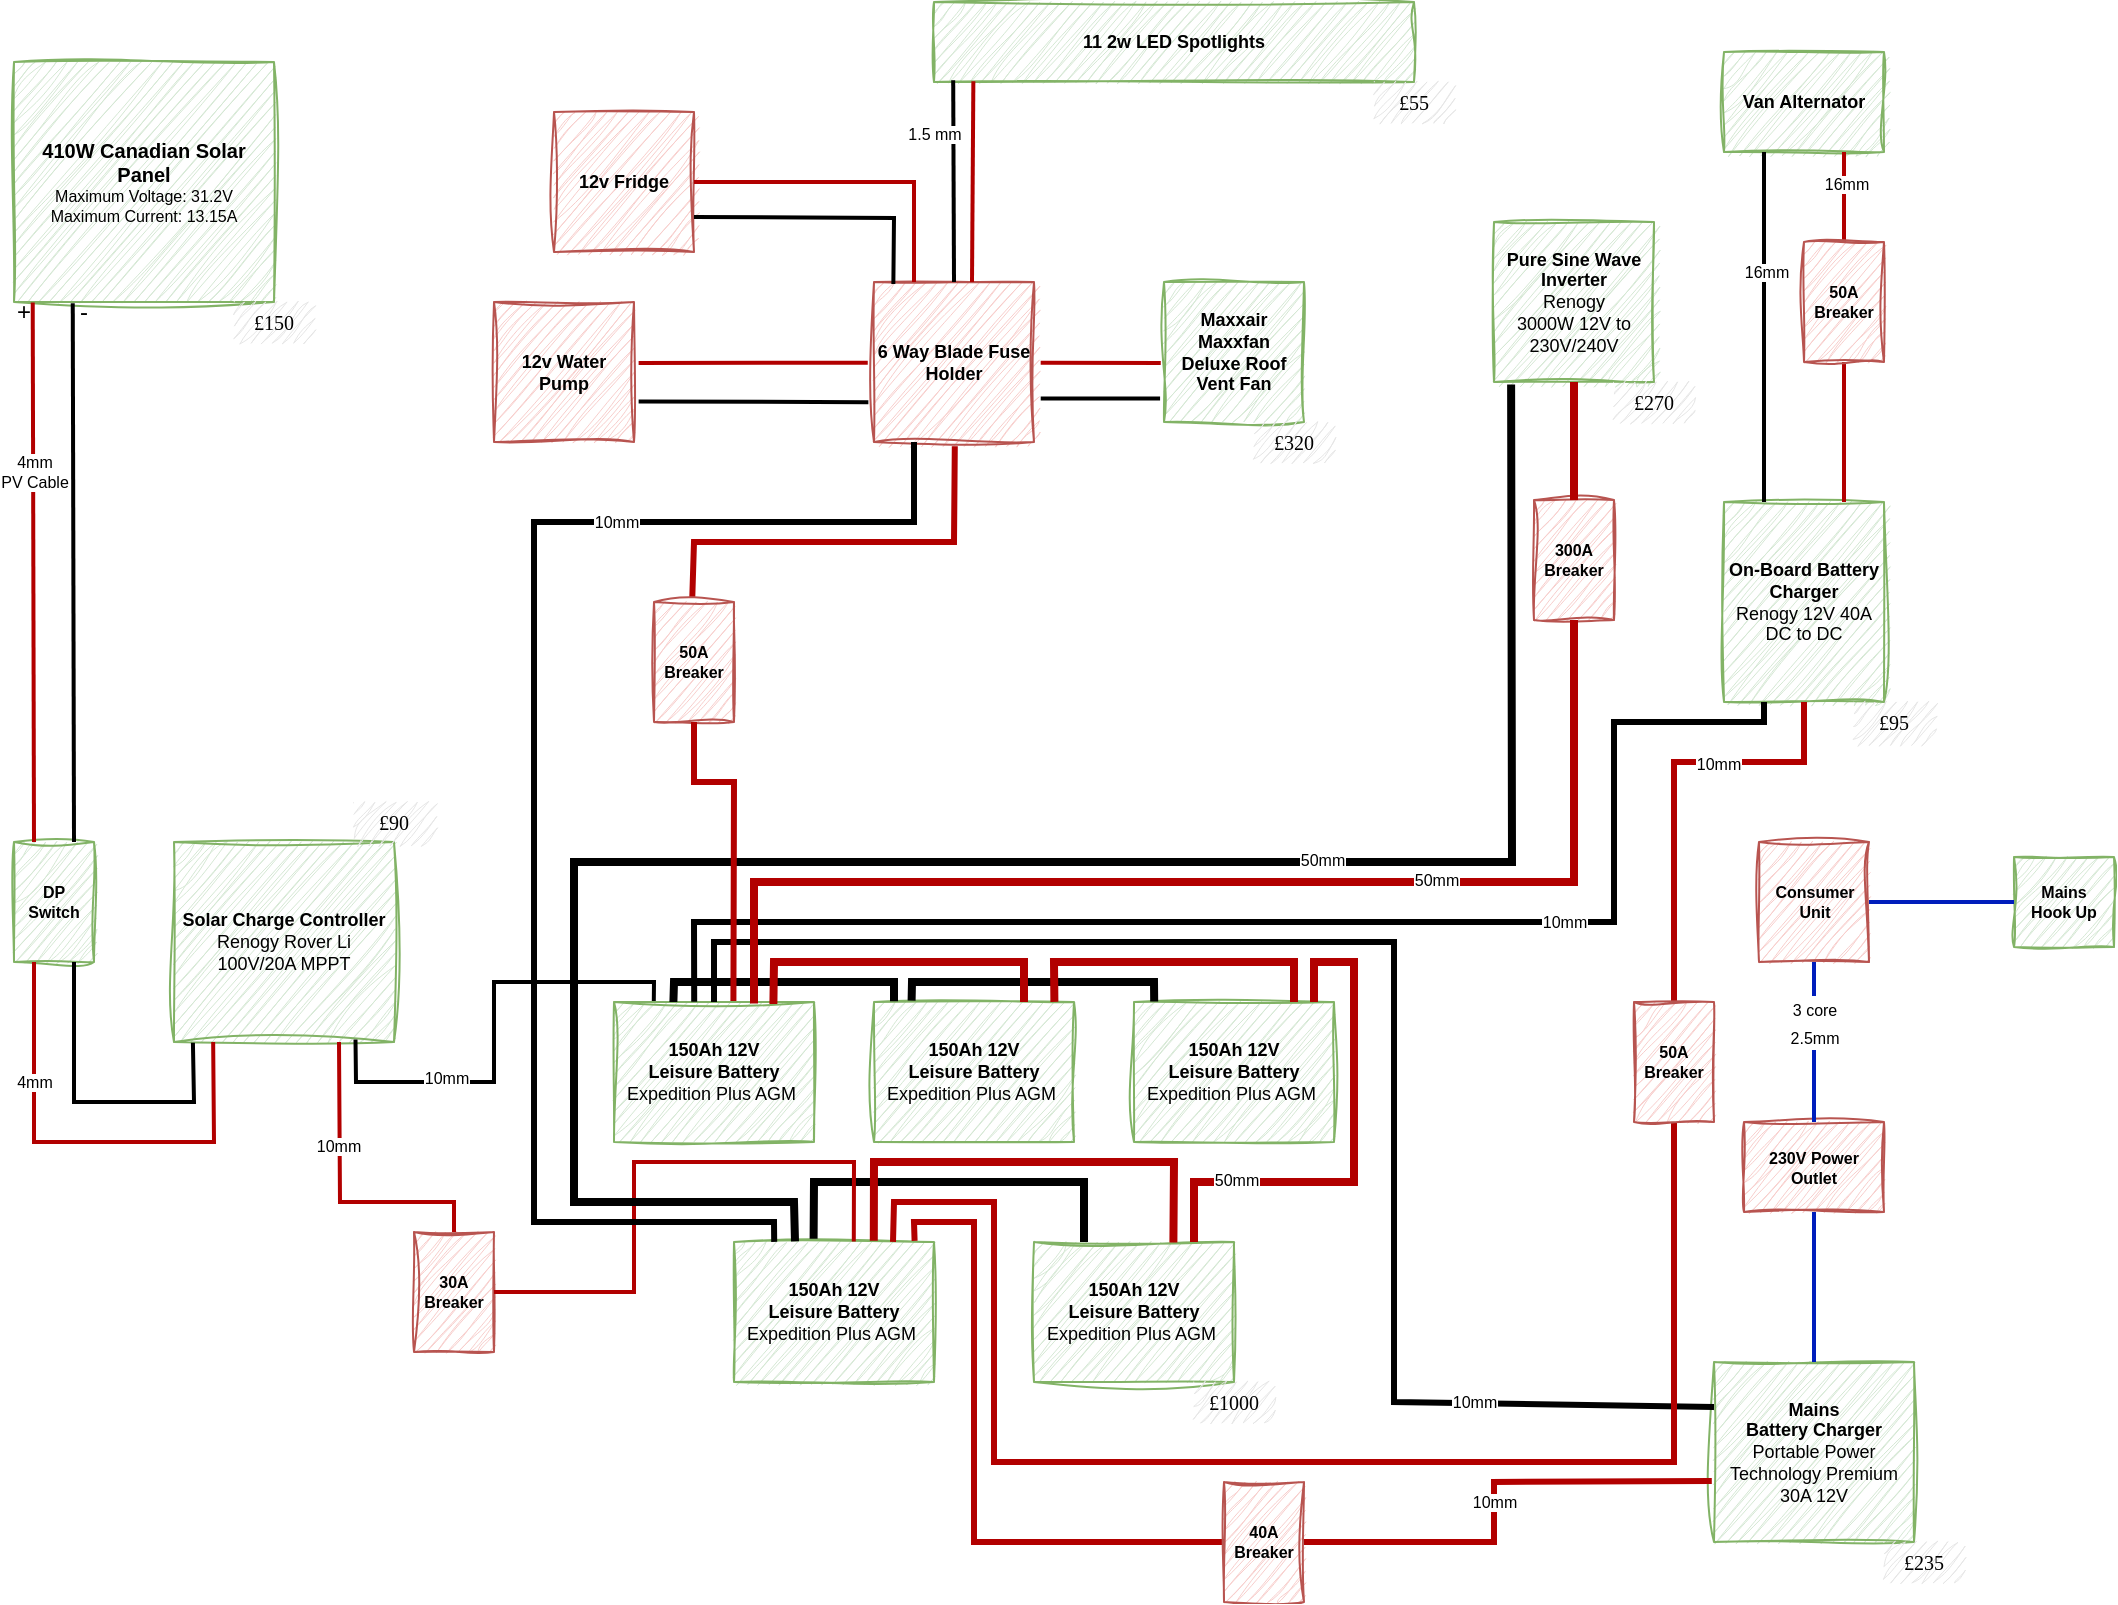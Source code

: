 <mxfile version="26.2.10" pages="3">
  <diagram name="Page-1" id="DbgQS2VZ8mDrQ_-aRM_W">
    <mxGraphModel dx="1434" dy="774" grid="1" gridSize="10" guides="1" tooltips="1" connect="1" arrows="1" fold="1" page="1" pageScale="1" pageWidth="1169" pageHeight="827" math="0" shadow="0">
      <root>
        <mxCell id="0" />
        <mxCell id="1" parent="0" />
        <mxCell id="ezjOB3XX6p05gcalG66d-1" value="&lt;b&gt;&lt;font style=&quot;font-size: 10px;&quot;&gt;410W Canadian Solar Panel&lt;/font&gt;&lt;/b&gt;&lt;br style=&quot;font-size: 9px;&quot;&gt;&lt;div style=&quot;font-size: 8px;&quot;&gt;&lt;font style=&quot;font-size: 8px;&quot;&gt;Maximum Voltage: 31.2V&lt;/font&gt;&lt;/div&gt;&lt;div style=&quot;font-size: 8px;&quot;&gt;&lt;font style=&quot;font-size: 8px;&quot;&gt;Maximum Current: 13.15A&lt;/font&gt;&lt;/div&gt;" style="rounded=0;whiteSpace=wrap;html=1;sketch=1;curveFitting=1;jiggle=2;fontSize=9;fillColor=#d5e8d4;strokeColor=#82b366;" parent="1" vertex="1">
          <mxGeometry x="80" y="40" width="130" height="120" as="geometry" />
        </mxCell>
        <mxCell id="ezjOB3XX6p05gcalG66d-2" value="&lt;span style=&quot;font-size: 8px;&quot;&gt;&lt;b style=&quot;font-size: 8px;&quot;&gt;DP Switch&lt;/b&gt;&lt;/span&gt;" style="rounded=0;whiteSpace=wrap;html=1;sketch=1;curveFitting=1;jiggle=2;fontSize=8;fillColor=#d5e8d4;strokeColor=#82b366;" parent="1" vertex="1">
          <mxGeometry x="80" y="430" width="40" height="60" as="geometry" />
        </mxCell>
        <mxCell id="ezjOB3XX6p05gcalG66d-3" value="&lt;b&gt;Solar Charge Controller&lt;/b&gt;&lt;br&gt;&lt;div style=&quot;&quot;&gt;Renogy Rover Li 100V/20A MPPT&lt;br&gt;&lt;/div&gt;" style="rounded=0;whiteSpace=wrap;html=1;sketch=1;curveFitting=1;jiggle=2;fontSize=9;fillColor=#d5e8d4;strokeColor=#82b366;" parent="1" vertex="1">
          <mxGeometry x="160" y="430" width="110" height="100" as="geometry" />
        </mxCell>
        <mxCell id="ezjOB3XX6p05gcalG66d-4" value="" style="endArrow=none;html=1;rounded=0;entryX=0.072;entryY=1.002;entryDx=0;entryDy=0;entryPerimeter=0;exitX=0.25;exitY=0;exitDx=0;exitDy=0;strokeWidth=2;fillColor=#e51400;strokeColor=#B20000;" parent="1" source="ezjOB3XX6p05gcalG66d-2" target="ezjOB3XX6p05gcalG66d-1" edge="1">
          <mxGeometry width="50" height="50" relative="1" as="geometry">
            <mxPoint x="620" y="380" as="sourcePoint" />
            <mxPoint x="670" y="330" as="targetPoint" />
          </mxGeometry>
        </mxCell>
        <mxCell id="ezjOB3XX6p05gcalG66d-38" value="4mm&lt;br style=&quot;font-size: 8px;&quot;&gt;PV Cable" style="edgeLabel;html=1;align=center;verticalAlign=middle;resizable=0;points=[];fontSize=8;" parent="ezjOB3XX6p05gcalG66d-4" vertex="1" connectable="0">
          <mxGeometry x="0.527" relative="1" as="geometry">
            <mxPoint y="21" as="offset" />
          </mxGeometry>
        </mxCell>
        <mxCell id="ezjOB3XX6p05gcalG66d-5" value="" style="endArrow=none;html=1;rounded=0;entryX=0.226;entryY=1.005;entryDx=0;entryDy=0;entryPerimeter=0;exitX=0.75;exitY=0;exitDx=0;exitDy=0;strokeWidth=2;" parent="1" source="ezjOB3XX6p05gcalG66d-2" target="ezjOB3XX6p05gcalG66d-1" edge="1">
          <mxGeometry width="50" height="50" relative="1" as="geometry">
            <mxPoint x="111" y="240" as="sourcePoint" />
            <mxPoint x="110" y="160" as="targetPoint" />
          </mxGeometry>
        </mxCell>
        <mxCell id="ezjOB3XX6p05gcalG66d-6" value="+" style="text;html=1;strokeColor=none;fillColor=none;align=center;verticalAlign=middle;whiteSpace=wrap;rounded=0;" parent="1" vertex="1">
          <mxGeometry x="80" y="160" width="10" height="10" as="geometry" />
        </mxCell>
        <mxCell id="ezjOB3XX6p05gcalG66d-7" value="-" style="text;html=1;strokeColor=none;fillColor=none;align=center;verticalAlign=middle;whiteSpace=wrap;rounded=0;" parent="1" vertex="1">
          <mxGeometry x="110" y="160" width="10" height="10" as="geometry" />
        </mxCell>
        <mxCell id="ezjOB3XX6p05gcalG66d-10" value="" style="endArrow=none;html=1;rounded=0;entryX=0.25;entryY=1;entryDx=0;entryDy=0;exitX=0.178;exitY=1;exitDx=0;exitDy=0;strokeWidth=2;fillColor=#e51400;strokeColor=#B20000;exitPerimeter=0;" parent="1" source="ezjOB3XX6p05gcalG66d-3" target="ezjOB3XX6p05gcalG66d-2" edge="1">
          <mxGeometry width="50" height="50" relative="1" as="geometry">
            <mxPoint x="91" y="570" as="sourcePoint" />
            <mxPoint x="90" y="490" as="targetPoint" />
            <Array as="points">
              <mxPoint x="180" y="580" />
              <mxPoint x="90" y="580" />
            </Array>
          </mxGeometry>
        </mxCell>
        <mxCell id="ezjOB3XX6p05gcalG66d-37" value="4mm" style="edgeLabel;html=1;align=center;verticalAlign=middle;resizable=0;points=[];fontSize=8;" parent="ezjOB3XX6p05gcalG66d-10" vertex="1" connectable="0">
          <mxGeometry x="0.27" relative="1" as="geometry">
            <mxPoint y="-24" as="offset" />
          </mxGeometry>
        </mxCell>
        <mxCell id="ezjOB3XX6p05gcalG66d-12" value="" style="endArrow=none;html=1;rounded=0;entryX=0.75;entryY=1;entryDx=0;entryDy=0;exitX=0.086;exitY=1.004;exitDx=0;exitDy=0;strokeWidth=2;exitPerimeter=0;" parent="1" source="ezjOB3XX6p05gcalG66d-3" target="ezjOB3XX6p05gcalG66d-2" edge="1">
          <mxGeometry width="50" height="50" relative="1" as="geometry">
            <mxPoint x="120" y="574.5" as="sourcePoint" />
            <mxPoint x="119" y="495.5" as="targetPoint" />
            <Array as="points">
              <mxPoint x="170" y="560" />
              <mxPoint x="110" y="560" />
            </Array>
          </mxGeometry>
        </mxCell>
        <mxCell id="ezjOB3XX6p05gcalG66d-13" value="&lt;b&gt;150Ah 12V &lt;br&gt;Leisure Battery&lt;br&gt;&lt;/b&gt;Expedition Plus AGM&amp;nbsp;" style="rounded=0;whiteSpace=wrap;html=1;sketch=1;curveFitting=1;jiggle=2;fontSize=9;fillColor=#d5e8d4;strokeColor=#82b366;" parent="1" vertex="1">
          <mxGeometry x="510" y="510" width="100" height="70" as="geometry" />
        </mxCell>
        <mxCell id="ezjOB3XX6p05gcalG66d-14" value="" style="endArrow=none;html=1;rounded=0;exitX=0.199;exitY=-0.005;exitDx=0;exitDy=0;strokeWidth=2;entryX=0.825;entryY=0.988;entryDx=0;entryDy=0;entryPerimeter=0;exitPerimeter=0;" parent="1" source="ezjOB3XX6p05gcalG66d-15" target="ezjOB3XX6p05gcalG66d-3" edge="1">
          <mxGeometry width="50" height="50" relative="1" as="geometry">
            <mxPoint x="309" y="570" as="sourcePoint" />
            <mxPoint x="250" y="530" as="targetPoint" />
            <Array as="points">
              <mxPoint x="400" y="500" />
              <mxPoint x="320" y="500" />
              <mxPoint x="320" y="550" />
              <mxPoint x="251" y="550" />
            </Array>
          </mxGeometry>
        </mxCell>
        <mxCell id="ezjOB3XX6p05gcalG66d-36" value="10mm" style="edgeLabel;html=1;align=center;verticalAlign=middle;resizable=0;points=[];fontSize=8;" parent="ezjOB3XX6p05gcalG66d-14" vertex="1" connectable="0">
          <mxGeometry x="0.424" y="-2" relative="1" as="geometry">
            <mxPoint as="offset" />
          </mxGeometry>
        </mxCell>
        <mxCell id="ezjOB3XX6p05gcalG66d-15" value="&lt;b&gt;150Ah 12V &lt;br&gt;Leisure Battery&lt;br&gt;&lt;/b&gt;Expedition Plus AGM&amp;nbsp;" style="rounded=0;whiteSpace=wrap;html=1;sketch=1;curveFitting=1;jiggle=2;fontSize=9;fillColor=#d5e8d4;strokeColor=#82b366;" parent="1" vertex="1">
          <mxGeometry x="380" y="510" width="100" height="70" as="geometry" />
        </mxCell>
        <mxCell id="ezjOB3XX6p05gcalG66d-16" value="&lt;b&gt;150Ah 12V &lt;br&gt;Leisure Battery&lt;br&gt;&lt;/b&gt;Expedition Plus AGM&amp;nbsp;" style="rounded=0;whiteSpace=wrap;html=1;sketch=1;curveFitting=1;jiggle=2;fontSize=9;fillColor=#d5e8d4;strokeColor=#82b366;" parent="1" vertex="1">
          <mxGeometry x="640" y="510" width="100" height="70" as="geometry" />
        </mxCell>
        <mxCell id="ezjOB3XX6p05gcalG66d-17" value="&lt;b&gt;150Ah 12V &lt;br&gt;Leisure Battery&lt;br&gt;&lt;/b&gt;Expedition Plus AGM&amp;nbsp;" style="rounded=0;whiteSpace=wrap;html=1;sketch=1;curveFitting=1;jiggle=2;fontSize=9;fillColor=#d5e8d4;strokeColor=#82b366;" parent="1" vertex="1">
          <mxGeometry x="440" y="630" width="100" height="70" as="geometry" />
        </mxCell>
        <mxCell id="ezjOB3XX6p05gcalG66d-18" value="&lt;b&gt;150Ah 12V &lt;br&gt;Leisure Battery&lt;br&gt;&lt;/b&gt;Expedition Plus AGM&amp;nbsp;" style="rounded=0;whiteSpace=wrap;html=1;sketch=1;curveFitting=1;jiggle=2;fontSize=9;fillColor=#d5e8d4;strokeColor=#82b366;" parent="1" vertex="1">
          <mxGeometry x="590" y="630" width="100" height="70" as="geometry" />
        </mxCell>
        <mxCell id="ezjOB3XX6p05gcalG66d-21" value="" style="endArrow=none;html=1;rounded=0;exitX=0.1;exitY=-0.005;exitDx=0;exitDy=0;strokeWidth=4;entryX=0.297;entryY=0;entryDx=0;entryDy=0;exitPerimeter=0;strokeColor=#000000;entryPerimeter=0;" parent="1" source="ezjOB3XX6p05gcalG66d-13" target="ezjOB3XX6p05gcalG66d-15" edge="1">
          <mxGeometry width="50" height="50" relative="1" as="geometry">
            <mxPoint x="520" y="510" as="sourcePoint" />
            <mxPoint x="440" y="510" as="targetPoint" />
            <Array as="points">
              <mxPoint x="520" y="500" />
              <mxPoint x="410" y="500" />
            </Array>
          </mxGeometry>
        </mxCell>
        <mxCell id="ezjOB3XX6p05gcalG66d-22" value="" style="endArrow=none;html=1;rounded=0;exitX=0.101;exitY=-0.003;exitDx=0;exitDy=0;strokeWidth=4;entryX=0.188;entryY=-0.01;entryDx=0;entryDy=0;entryPerimeter=0;exitPerimeter=0;" parent="1" source="ezjOB3XX6p05gcalG66d-16" target="ezjOB3XX6p05gcalG66d-13" edge="1">
          <mxGeometry width="50" height="50" relative="1" as="geometry">
            <mxPoint x="700" y="510" as="sourcePoint" />
            <mxPoint x="580" y="510" as="targetPoint" />
            <Array as="points">
              <mxPoint x="650" y="500" />
              <mxPoint x="529" y="500" />
            </Array>
          </mxGeometry>
        </mxCell>
        <mxCell id="ezjOB3XX6p05gcalG66d-23" value="" style="endArrow=none;html=1;rounded=0;exitX=0.25;exitY=0;exitDx=0;exitDy=0;strokeWidth=4;entryX=0.398;entryY=-0.023;entryDx=0;entryDy=0;entryPerimeter=0;" parent="1" source="ezjOB3XX6p05gcalG66d-18" target="ezjOB3XX6p05gcalG66d-17" edge="1">
          <mxGeometry width="50" height="50" relative="1" as="geometry">
            <mxPoint x="610" y="635" as="sourcePoint" />
            <mxPoint x="490" y="635" as="targetPoint" />
            <Array as="points">
              <mxPoint x="615" y="600" />
              <mxPoint x="480" y="600" />
            </Array>
          </mxGeometry>
        </mxCell>
        <mxCell id="ezjOB3XX6p05gcalG66d-24" value="" style="endArrow=none;html=1;rounded=0;exitX=0.75;exitY=0;exitDx=0;exitDy=0;strokeWidth=4;entryX=0.797;entryY=0.014;entryDx=0;entryDy=0;strokeColor=#B20000;fillColor=#e51400;entryPerimeter=0;" parent="1" source="ezjOB3XX6p05gcalG66d-13" target="ezjOB3XX6p05gcalG66d-15" edge="1">
          <mxGeometry width="50" height="50" relative="1" as="geometry">
            <mxPoint x="570" y="490" as="sourcePoint" />
            <mxPoint x="460" y="490" as="targetPoint" />
            <Array as="points">
              <mxPoint x="585" y="490" />
              <mxPoint x="460" y="490" />
            </Array>
          </mxGeometry>
        </mxCell>
        <mxCell id="ezjOB3XX6p05gcalG66d-25" value="" style="endArrow=none;html=1;rounded=0;exitX=0.75;exitY=0;exitDx=0;exitDy=0;strokeWidth=4;entryX=0.902;entryY=-0.001;entryDx=0;entryDy=0;strokeColor=#B20000;fillColor=#e51400;entryPerimeter=0;" parent="1" target="ezjOB3XX6p05gcalG66d-13" edge="1">
          <mxGeometry width="50" height="50" relative="1" as="geometry">
            <mxPoint x="720" y="510" as="sourcePoint" />
            <mxPoint x="590" y="510" as="targetPoint" />
            <Array as="points">
              <mxPoint x="720" y="490" />
              <mxPoint x="600" y="490" />
            </Array>
          </mxGeometry>
        </mxCell>
        <mxCell id="ezjOB3XX6p05gcalG66d-26" value="" style="endArrow=none;html=1;rounded=0;strokeWidth=4;entryX=0.75;entryY=0;entryDx=0;entryDy=0;strokeColor=#B20000;fillColor=#e51400;" parent="1" edge="1">
          <mxGeometry width="50" height="50" relative="1" as="geometry">
            <mxPoint x="670" y="630" as="sourcePoint" />
            <mxPoint x="730" y="510" as="targetPoint" />
            <Array as="points">
              <mxPoint x="670" y="600" />
              <mxPoint x="750" y="600" />
              <mxPoint x="750" y="490" />
              <mxPoint x="730" y="490" />
            </Array>
          </mxGeometry>
        </mxCell>
        <mxCell id="ezjOB3XX6p05gcalG66d-71" value="50mm" style="edgeLabel;html=1;align=center;verticalAlign=middle;resizable=0;points=[];fontSize=8;" parent="ezjOB3XX6p05gcalG66d-26" vertex="1" connectable="0">
          <mxGeometry x="-0.608" y="1" relative="1" as="geometry">
            <mxPoint as="offset" />
          </mxGeometry>
        </mxCell>
        <mxCell id="ezjOB3XX6p05gcalG66d-27" value="" style="endArrow=none;html=1;rounded=0;exitX=0.697;exitY=0.004;exitDx=0;exitDy=0;strokeWidth=4;entryX=0.699;entryY=-0.009;entryDx=0;entryDy=0;strokeColor=#B20000;fillColor=#e51400;entryPerimeter=0;exitPerimeter=0;" parent="1" source="ezjOB3XX6p05gcalG66d-18" target="ezjOB3XX6p05gcalG66d-17" edge="1">
          <mxGeometry width="50" height="50" relative="1" as="geometry">
            <mxPoint x="660" y="620" as="sourcePoint" />
            <mxPoint x="530" y="620" as="targetPoint" />
            <Array as="points">
              <mxPoint x="660" y="590" />
              <mxPoint x="510" y="590" />
            </Array>
          </mxGeometry>
        </mxCell>
        <mxCell id="ezjOB3XX6p05gcalG66d-28" value="&lt;span style=&quot;font-size: 8px;&quot;&gt;&lt;b style=&quot;font-size: 8px;&quot;&gt;30A Breaker&lt;br&gt;&lt;/b&gt;&lt;/span&gt;" style="rounded=0;whiteSpace=wrap;html=1;sketch=1;curveFitting=1;jiggle=2;fontSize=8;fillColor=#f8cecc;strokeColor=#b85450;" parent="1" vertex="1">
          <mxGeometry x="280" y="625" width="40" height="60" as="geometry" />
        </mxCell>
        <mxCell id="ezjOB3XX6p05gcalG66d-30" value="" style="endArrow=none;html=1;rounded=0;strokeWidth=2;entryX=1;entryY=0.5;entryDx=0;entryDy=0;strokeColor=#B20000;fillColor=#e51400;exitX=0.599;exitY=-0.003;exitDx=0;exitDy=0;exitPerimeter=0;" parent="1" source="ezjOB3XX6p05gcalG66d-17" target="ezjOB3XX6p05gcalG66d-28" edge="1">
          <mxGeometry width="50" height="50" relative="1" as="geometry">
            <mxPoint x="510" y="629" as="sourcePoint" />
            <mxPoint x="390" y="620" as="targetPoint" />
            <Array as="points">
              <mxPoint x="500" y="590" />
              <mxPoint x="390" y="590" />
              <mxPoint x="390" y="655" />
            </Array>
          </mxGeometry>
        </mxCell>
        <mxCell id="ezjOB3XX6p05gcalG66d-32" value="" style="endArrow=none;html=1;rounded=0;exitX=0.5;exitY=0;exitDx=0;exitDy=0;strokeWidth=2;entryX=0.75;entryY=1;entryDx=0;entryDy=0;strokeColor=#B20000;fillColor=#e51400;" parent="1" source="ezjOB3XX6p05gcalG66d-28" target="ezjOB3XX6p05gcalG66d-3" edge="1">
          <mxGeometry width="50" height="50" relative="1" as="geometry">
            <mxPoint x="300" y="630" as="sourcePoint" />
            <mxPoint x="100" y="665" as="targetPoint" />
            <Array as="points">
              <mxPoint x="300" y="610" />
              <mxPoint x="243" y="610" />
            </Array>
          </mxGeometry>
        </mxCell>
        <mxCell id="ezjOB3XX6p05gcalG66d-35" value="10mm" style="edgeLabel;html=1;align=center;verticalAlign=middle;resizable=0;points=[];fontSize=8;" parent="ezjOB3XX6p05gcalG66d-32" vertex="1" connectable="0">
          <mxGeometry x="0.32" y="1" relative="1" as="geometry">
            <mxPoint as="offset" />
          </mxGeometry>
        </mxCell>
        <mxCell id="ezjOB3XX6p05gcalG66d-39" value="&lt;b&gt;Mains &lt;/b&gt;&lt;br&gt;&lt;b&gt;Battery Charger&lt;/b&gt;&lt;br&gt;Portable Power Technology Premium 30A 12V" style="rounded=0;whiteSpace=wrap;html=1;sketch=1;curveFitting=1;jiggle=2;fontSize=9;fillColor=#d5e8d4;strokeColor=#82b366;" parent="1" vertex="1">
          <mxGeometry x="930" y="690" width="100" height="90" as="geometry" />
        </mxCell>
        <mxCell id="ezjOB3XX6p05gcalG66d-40" value="" style="endArrow=none;html=1;rounded=0;strokeWidth=3;entryX=0.903;entryY=-0.008;entryDx=0;entryDy=0;strokeColor=#B20000;fillColor=#e51400;entryPerimeter=0;exitX=0;exitY=0.5;exitDx=0;exitDy=0;" parent="1" source="VXaETZQ9VbJ2am4-Ywdy-20" target="ezjOB3XX6p05gcalG66d-17" edge="1">
          <mxGeometry width="50" height="50" relative="1" as="geometry">
            <mxPoint x="800" y="750" as="sourcePoint" />
            <mxPoint x="540" y="635" as="targetPoint" />
            <Array as="points">
              <mxPoint x="560" y="780" />
              <mxPoint x="560" y="620" />
              <mxPoint x="530" y="620" />
            </Array>
          </mxGeometry>
        </mxCell>
        <mxCell id="ezjOB3XX6p05gcalG66d-41" value="" style="endArrow=none;html=1;rounded=0;strokeWidth=3;strokeColor=#000000;exitX=0;exitY=0.25;exitDx=0;exitDy=0;entryX=0.5;entryY=0;entryDx=0;entryDy=0;" parent="1" source="ezjOB3XX6p05gcalG66d-39" target="ezjOB3XX6p05gcalG66d-15" edge="1">
          <mxGeometry width="50" height="50" relative="1" as="geometry">
            <mxPoint x="770" y="742.098" as="sourcePoint" />
            <mxPoint x="420" y="510" as="targetPoint" />
            <Array as="points">
              <mxPoint x="770" y="710" />
              <mxPoint x="770" y="480" />
              <mxPoint x="430" y="480" />
            </Array>
          </mxGeometry>
        </mxCell>
        <mxCell id="ezjOB3XX6p05gcalG66d-70" value="10mm" style="edgeLabel;html=1;align=center;verticalAlign=middle;resizable=0;points=[];fontSize=8;" parent="ezjOB3XX6p05gcalG66d-41" vertex="1" connectable="0">
          <mxGeometry x="-0.683" y="-1" relative="1" as="geometry">
            <mxPoint as="offset" />
          </mxGeometry>
        </mxCell>
        <mxCell id="ezjOB3XX6p05gcalG66d-42" value="&lt;span style=&quot;font-size: 8px;&quot;&gt;&lt;b style=&quot;font-size: 8px;&quot;&gt;230V Power Outlet&lt;br&gt;&lt;/b&gt;&lt;/span&gt;" style="rounded=0;whiteSpace=wrap;html=1;sketch=1;curveFitting=1;jiggle=2;fontSize=8;fillColor=#f8cecc;strokeColor=#b85450;" parent="1" vertex="1">
          <mxGeometry x="945" y="570" width="70" height="45" as="geometry" />
        </mxCell>
        <mxCell id="ezjOB3XX6p05gcalG66d-44" value="&lt;span style=&quot;font-size: 8px;&quot;&gt;&lt;b style=&quot;font-size: 8px;&quot;&gt;Consumer&lt;br&gt;Unit&lt;br&gt;&lt;/b&gt;&lt;/span&gt;" style="rounded=0;whiteSpace=wrap;html=1;sketch=1;curveFitting=1;jiggle=2;fontSize=8;fillColor=#f8cecc;strokeColor=#b85450;" parent="1" vertex="1">
          <mxGeometry x="952.5" y="430" width="55" height="60" as="geometry" />
        </mxCell>
        <mxCell id="ezjOB3XX6p05gcalG66d-45" value="&lt;span style=&quot;font-size: 8px;&quot;&gt;&lt;b style=&quot;font-size: 8px;&quot;&gt;Mains &lt;br&gt;Hook Up&lt;br&gt;&lt;/b&gt;&lt;/span&gt;" style="rounded=0;whiteSpace=wrap;html=1;sketch=1;curveFitting=1;jiggle=2;fontSize=8;fillColor=#d5e8d4;strokeColor=#82b366;" parent="1" vertex="1">
          <mxGeometry x="1080" y="437.5" width="50" height="45" as="geometry" />
        </mxCell>
        <mxCell id="ezjOB3XX6p05gcalG66d-46" value="" style="endArrow=none;html=1;rounded=0;strokeWidth=2;strokeColor=#001DBC;exitX=0.5;exitY=0;exitDx=0;exitDy=0;entryX=0.5;entryY=1;entryDx=0;entryDy=0;fillColor=#0050ef;" parent="1" source="ezjOB3XX6p05gcalG66d-39" target="ezjOB3XX6p05gcalG66d-42" edge="1">
          <mxGeometry width="50" height="50" relative="1" as="geometry">
            <mxPoint x="940" y="723" as="sourcePoint" />
            <mxPoint x="430" y="520" as="targetPoint" />
          </mxGeometry>
        </mxCell>
        <mxCell id="ezjOB3XX6p05gcalG66d-48" value="&lt;font style=&quot;font-size: 8px;&quot;&gt;3 core&lt;br&gt;2.5mm&lt;/font&gt;" style="endArrow=none;html=1;rounded=0;strokeWidth=2;strokeColor=#001DBC;exitX=0.5;exitY=0;exitDx=0;exitDy=0;entryX=0.5;entryY=1;entryDx=0;entryDy=0;fillColor=#0050ef;" parent="1" source="ezjOB3XX6p05gcalG66d-42" target="ezjOB3XX6p05gcalG66d-44" edge="1">
          <mxGeometry x="0.25" width="50" height="50" relative="1" as="geometry">
            <mxPoint x="1070" y="595" as="sourcePoint" />
            <mxPoint x="1070" y="520" as="targetPoint" />
            <mxPoint as="offset" />
          </mxGeometry>
        </mxCell>
        <mxCell id="ezjOB3XX6p05gcalG66d-49" value="" style="endArrow=none;html=1;rounded=0;strokeWidth=2;strokeColor=#001DBC;exitX=1;exitY=0.5;exitDx=0;exitDy=0;entryX=0;entryY=0.5;entryDx=0;entryDy=0;fillColor=#0050ef;" parent="1" source="ezjOB3XX6p05gcalG66d-44" target="ezjOB3XX6p05gcalG66d-45" edge="1">
          <mxGeometry width="50" height="50" relative="1" as="geometry">
            <mxPoint x="990" y="580" as="sourcePoint" />
            <mxPoint x="990" y="500" as="targetPoint" />
          </mxGeometry>
        </mxCell>
        <mxCell id="ezjOB3XX6p05gcalG66d-51" value="&lt;b&gt;On-Board Battery Charger&lt;br&gt;&lt;/b&gt;Renogy 12V 40A DC to DC" style="rounded=0;whiteSpace=wrap;html=1;sketch=1;curveFitting=1;jiggle=2;fontSize=9;fillColor=#d5e8d4;strokeColor=#82b366;" parent="1" vertex="1">
          <mxGeometry x="935" y="260" width="80" height="100" as="geometry" />
        </mxCell>
        <mxCell id="ezjOB3XX6p05gcalG66d-52" value="" style="endArrow=none;html=1;rounded=0;strokeWidth=3;entryX=0.795;entryY=-0.001;entryDx=0;entryDy=0;strokeColor=#B20000;fillColor=#e51400;entryPerimeter=0;exitX=0.5;exitY=1;exitDx=0;exitDy=0;" parent="1" source="VXaETZQ9VbJ2am4-Ywdy-14" target="ezjOB3XX6p05gcalG66d-17" edge="1">
          <mxGeometry width="50" height="50" relative="1" as="geometry">
            <mxPoint x="939" y="759" as="sourcePoint" />
            <mxPoint x="540" y="639" as="targetPoint" />
            <Array as="points">
              <mxPoint x="910" y="740" />
              <mxPoint x="570" y="740" />
              <mxPoint x="570" y="610" />
              <mxPoint x="520" y="610" />
            </Array>
          </mxGeometry>
        </mxCell>
        <mxCell id="ezjOB3XX6p05gcalG66d-55" value="" style="endArrow=none;html=1;rounded=0;exitX=0.25;exitY=1;exitDx=0;exitDy=0;strokeWidth=3;entryX=0.401;entryY=-0.001;entryDx=0;entryDy=0;strokeColor=#000000;entryPerimeter=0;" parent="1" source="ezjOB3XX6p05gcalG66d-51" target="ezjOB3XX6p05gcalG66d-15" edge="1">
          <mxGeometry width="50" height="50" relative="1" as="geometry">
            <mxPoint x="530" y="520" as="sourcePoint" />
            <mxPoint x="420" y="520" as="targetPoint" />
            <Array as="points">
              <mxPoint x="955" y="370" />
              <mxPoint x="880" y="370" />
              <mxPoint x="880" y="470" />
              <mxPoint x="420" y="470" />
            </Array>
          </mxGeometry>
        </mxCell>
        <mxCell id="ezjOB3XX6p05gcalG66d-69" value="10mm" style="edgeLabel;html=1;align=center;verticalAlign=middle;resizable=0;points=[];fontSize=8;" parent="ezjOB3XX6p05gcalG66d-55" vertex="1" connectable="0">
          <mxGeometry x="-0.386" relative="1" as="geometry">
            <mxPoint as="offset" />
          </mxGeometry>
        </mxCell>
        <mxCell id="ezjOB3XX6p05gcalG66d-56" value="&lt;b&gt;Van Alternator&lt;/b&gt;" style="rounded=0;whiteSpace=wrap;html=1;sketch=1;curveFitting=1;jiggle=2;fontSize=9;fillColor=#d5e8d4;strokeColor=#82b366;" parent="1" vertex="1">
          <mxGeometry x="935" y="35" width="80" height="50" as="geometry" />
        </mxCell>
        <mxCell id="ezjOB3XX6p05gcalG66d-57" value="" style="endArrow=none;html=1;rounded=0;strokeWidth=2;entryX=0.75;entryY=0;entryDx=0;entryDy=0;strokeColor=#B20000;fillColor=#e51400;exitX=0.5;exitY=1;exitDx=0;exitDy=0;" parent="1" source="VXaETZQ9VbJ2am4-Ywdy-17" target="ezjOB3XX6p05gcalG66d-51" edge="1">
          <mxGeometry width="50" height="50" relative="1" as="geometry">
            <mxPoint x="1025" y="278" as="sourcePoint" />
            <mxPoint x="570" y="548" as="targetPoint" />
          </mxGeometry>
        </mxCell>
        <mxCell id="ezjOB3XX6p05gcalG66d-59" value="" style="endArrow=none;html=1;rounded=0;strokeWidth=2;entryX=0.25;entryY=0;entryDx=0;entryDy=0;strokeColor=#000000;fillColor=#e51400;exitX=0.25;exitY=1;exitDx=0;exitDy=0;" parent="1" source="ezjOB3XX6p05gcalG66d-56" target="ezjOB3XX6p05gcalG66d-51" edge="1">
          <mxGeometry width="50" height="50" relative="1" as="geometry">
            <mxPoint x="960" y="170" as="sourcePoint" />
            <mxPoint x="960" y="260" as="targetPoint" />
          </mxGeometry>
        </mxCell>
        <mxCell id="ezjOB3XX6p05gcalG66d-60" value="16mm" style="edgeLabel;html=1;align=center;verticalAlign=middle;resizable=0;points=[];fontSize=8;" parent="ezjOB3XX6p05gcalG66d-59" vertex="1" connectable="0">
          <mxGeometry x="-0.318" y="1" relative="1" as="geometry">
            <mxPoint as="offset" />
          </mxGeometry>
        </mxCell>
        <mxCell id="ezjOB3XX6p05gcalG66d-61" value="&lt;b&gt;Pure Sine Wave Inverter&lt;br&gt;&lt;/b&gt;Renogy&lt;br&gt;3000W 12V to 230V/240V" style="rounded=0;whiteSpace=wrap;html=1;sketch=1;curveFitting=1;jiggle=2;fontSize=9;fillColor=#d5e8d4;strokeColor=#82b366;" parent="1" vertex="1">
          <mxGeometry x="820" y="120" width="80" height="80" as="geometry" />
        </mxCell>
        <mxCell id="ezjOB3XX6p05gcalG66d-62" value="&lt;span style=&quot;font-size: 8px;&quot;&gt;&lt;b style=&quot;font-size: 8px;&quot;&gt;300A&lt;br&gt;Breaker&lt;br&gt;&lt;/b&gt;&lt;/span&gt;" style="rounded=0;whiteSpace=wrap;html=1;sketch=1;curveFitting=1;jiggle=2;fontSize=8;fillColor=#f8cecc;strokeColor=#b85450;" parent="1" vertex="1">
          <mxGeometry x="840" y="259.04" width="40" height="60" as="geometry" />
        </mxCell>
        <mxCell id="ezjOB3XX6p05gcalG66d-63" value="" style="endArrow=none;html=1;rounded=0;strokeWidth=4;entryX=0.7;entryY=0.01;entryDx=0;entryDy=0;strokeColor=#B20000;entryPerimeter=0;exitX=0.5;exitY=1;exitDx=0;exitDy=0;fillColor=#e51400;" parent="1" source="ezjOB3XX6p05gcalG66d-62" target="ezjOB3XX6p05gcalG66d-15" edge="1">
          <mxGeometry width="50" height="50" relative="1" as="geometry">
            <mxPoint x="830" y="270" as="sourcePoint" />
            <mxPoint x="430" y="520" as="targetPoint" />
            <Array as="points">
              <mxPoint x="860" y="450" />
              <mxPoint x="450" y="450" />
            </Array>
          </mxGeometry>
        </mxCell>
        <mxCell id="ezjOB3XX6p05gcalG66d-64" value="50mm" style="edgeLabel;html=1;align=center;verticalAlign=middle;resizable=0;points=[];fontSize=8;" parent="ezjOB3XX6p05gcalG66d-63" vertex="1" connectable="0">
          <mxGeometry x="-0.336" y="-1" relative="1" as="geometry">
            <mxPoint as="offset" />
          </mxGeometry>
        </mxCell>
        <mxCell id="ezjOB3XX6p05gcalG66d-65" value="" style="endArrow=none;html=1;rounded=0;strokeWidth=4;strokeColor=#000000;exitX=0.107;exitY=1.015;exitDx=0;exitDy=0;fillColor=#e51400;exitPerimeter=0;entryX=0.305;entryY=-0.004;entryDx=0;entryDy=0;entryPerimeter=0;" parent="1" source="ezjOB3XX6p05gcalG66d-61" target="ezjOB3XX6p05gcalG66d-17" edge="1">
          <mxGeometry width="50" height="50" relative="1" as="geometry">
            <mxPoint x="810" y="249" as="sourcePoint" />
            <mxPoint x="360" y="620" as="targetPoint" />
            <Array as="points">
              <mxPoint x="829" y="440" />
              <mxPoint x="360" y="440" />
              <mxPoint x="360" y="610" />
              <mxPoint x="470" y="610" />
            </Array>
          </mxGeometry>
        </mxCell>
        <mxCell id="ezjOB3XX6p05gcalG66d-66" value="50mm" style="edgeLabel;html=1;align=center;verticalAlign=middle;resizable=0;points=[];fontSize=8;" parent="ezjOB3XX6p05gcalG66d-65" vertex="1" connectable="0">
          <mxGeometry x="-0.336" y="-1" relative="1" as="geometry">
            <mxPoint as="offset" />
          </mxGeometry>
        </mxCell>
        <mxCell id="ezjOB3XX6p05gcalG66d-67" value="" style="endArrow=none;html=1;rounded=0;strokeWidth=4;strokeColor=#B20000;exitX=0.5;exitY=1;exitDx=0;exitDy=0;fillColor=#e51400;entryX=0.5;entryY=0;entryDx=0;entryDy=0;" parent="1" source="ezjOB3XX6p05gcalG66d-61" target="ezjOB3XX6p05gcalG66d-62" edge="1">
          <mxGeometry width="50" height="50" relative="1" as="geometry">
            <mxPoint x="839" y="211" as="sourcePoint" />
            <mxPoint x="523" y="720" as="targetPoint" />
          </mxGeometry>
        </mxCell>
        <mxCell id="ezjOB3XX6p05gcalG66d-72" value="&lt;b&gt;6 Way Blade Fuse Holder&lt;/b&gt;" style="rounded=0;whiteSpace=wrap;html=1;sketch=1;curveFitting=1;jiggle=2;fontSize=9;fillColor=#f8cecc;strokeColor=#b85450;" parent="1" vertex="1">
          <mxGeometry x="510" y="150" width="80" height="80" as="geometry" />
        </mxCell>
        <mxCell id="ezjOB3XX6p05gcalG66d-73" value="&lt;span style=&quot;font-size: 8px;&quot;&gt;&lt;b style=&quot;font-size: 8px;&quot;&gt;50A&lt;br&gt;Breaker&lt;br&gt;&lt;/b&gt;&lt;/span&gt;" style="rounded=0;whiteSpace=wrap;html=1;sketch=1;curveFitting=1;jiggle=2;fontSize=8;fillColor=#f8cecc;strokeColor=#b85450;" parent="1" vertex="1">
          <mxGeometry x="400" y="310" width="40" height="60" as="geometry" />
        </mxCell>
        <mxCell id="ezjOB3XX6p05gcalG66d-74" value="" style="endArrow=none;html=1;rounded=0;strokeWidth=3;strokeColor=#B20000;exitX=0.5;exitY=1;exitDx=0;exitDy=0;fillColor=#e51400;entryX=0.5;entryY=0;entryDx=0;entryDy=0;" parent="1" source="ezjOB3XX6p05gcalG66d-73" edge="1">
          <mxGeometry width="50" height="50" relative="1" as="geometry">
            <mxPoint x="439.71" y="450.5" as="sourcePoint" />
            <mxPoint x="439.71" y="509.5" as="targetPoint" />
            <Array as="points">
              <mxPoint x="420" y="400" />
              <mxPoint x="440" y="400" />
            </Array>
          </mxGeometry>
        </mxCell>
        <mxCell id="ezjOB3XX6p05gcalG66d-75" value="" style="endArrow=none;html=1;rounded=0;strokeWidth=3;strokeColor=#B20000;exitX=0.479;exitY=-0.046;exitDx=0;exitDy=0;fillColor=#e51400;entryX=0.505;entryY=1.027;entryDx=0;entryDy=0;exitPerimeter=0;entryPerimeter=0;" parent="1" source="ezjOB3XX6p05gcalG66d-73" target="ezjOB3XX6p05gcalG66d-72" edge="1">
          <mxGeometry width="50" height="50" relative="1" as="geometry">
            <mxPoint x="500" y="319.04" as="sourcePoint" />
            <mxPoint x="519.71" y="458.54" as="targetPoint" />
            <Array as="points">
              <mxPoint x="420" y="280" />
              <mxPoint x="550" y="280" />
            </Array>
          </mxGeometry>
        </mxCell>
        <mxCell id="ezjOB3XX6p05gcalG66d-76" value="" style="endArrow=none;html=1;rounded=0;strokeWidth=3;strokeColor=#000000;fillColor=#e51400;entryX=0.25;entryY=1;entryDx=0;entryDy=0;exitX=0.201;exitY=-0.001;exitDx=0;exitDy=0;exitPerimeter=0;" parent="1" source="ezjOB3XX6p05gcalG66d-17" target="ezjOB3XX6p05gcalG66d-72" edge="1">
          <mxGeometry width="50" height="50" relative="1" as="geometry">
            <mxPoint x="420" y="683.896" as="sourcePoint" />
            <mxPoint x="560" y="242" as="targetPoint" />
            <Array as="points">
              <mxPoint x="460" y="620" />
              <mxPoint x="340" y="620" />
              <mxPoint x="340" y="270" />
              <mxPoint x="530" y="270" />
            </Array>
          </mxGeometry>
        </mxCell>
        <mxCell id="ezjOB3XX6p05gcalG66d-77" value="10mm" style="edgeLabel;html=1;align=center;verticalAlign=middle;resizable=0;points=[];fontSize=8;" parent="ezjOB3XX6p05gcalG66d-76" vertex="1" connectable="0">
          <mxGeometry x="0.466" relative="1" as="geometry">
            <mxPoint as="offset" />
          </mxGeometry>
        </mxCell>
        <mxCell id="ezjOB3XX6p05gcalG66d-78" value="&lt;b&gt;11 2w LED Spotlights&lt;/b&gt;" style="rounded=0;whiteSpace=wrap;html=1;sketch=1;curveFitting=1;jiggle=2;fontSize=9;fillColor=#d5e8d4;strokeColor=#82b366;" parent="1" vertex="1">
          <mxGeometry x="540" y="10" width="240" height="40" as="geometry" />
        </mxCell>
        <mxCell id="ezjOB3XX6p05gcalG66d-79" value="" style="endArrow=none;html=1;rounded=0;strokeWidth=2;strokeColor=#000000;fillColor=#e51400;entryX=0.04;entryY=0.979;entryDx=0;entryDy=0;exitX=0.5;exitY=0;exitDx=0;exitDy=0;entryPerimeter=0;" parent="1" source="ezjOB3XX6p05gcalG66d-72" target="ezjOB3XX6p05gcalG66d-78" edge="1">
          <mxGeometry width="50" height="50" relative="1" as="geometry">
            <mxPoint x="470" y="640" as="sourcePoint" />
            <mxPoint x="540" y="240" as="targetPoint" />
          </mxGeometry>
        </mxCell>
        <mxCell id="ezjOB3XX6p05gcalG66d-80" value="1.5 mm" style="edgeLabel;html=1;align=center;verticalAlign=middle;resizable=0;points=[];fontSize=8;" parent="ezjOB3XX6p05gcalG66d-79" vertex="1" connectable="0">
          <mxGeometry x="0.466" relative="1" as="geometry">
            <mxPoint x="-10" as="offset" />
          </mxGeometry>
        </mxCell>
        <mxCell id="ezjOB3XX6p05gcalG66d-81" value="" style="endArrow=none;html=1;rounded=0;strokeWidth=2;strokeColor=#B20000;fillColor=#e51400;entryX=0.082;entryY=0.99;entryDx=0;entryDy=0;exitX=0.5;exitY=0;exitDx=0;exitDy=0;entryPerimeter=0;" parent="1" target="ezjOB3XX6p05gcalG66d-78" edge="1">
          <mxGeometry width="50" height="50" relative="1" as="geometry">
            <mxPoint x="559" y="150" as="sourcePoint" />
            <mxPoint x="561" y="50" as="targetPoint" />
          </mxGeometry>
        </mxCell>
        <mxCell id="ezjOB3XX6p05gcalG66d-83" value="&lt;b&gt;Maxxair Maxxfan Deluxe Roof Vent Fan&lt;/b&gt;" style="rounded=0;whiteSpace=wrap;html=1;sketch=1;curveFitting=1;jiggle=2;fontSize=9;fillColor=#d5e8d4;strokeColor=#82b366;" parent="1" vertex="1">
          <mxGeometry x="655" y="150" width="70" height="70" as="geometry" />
        </mxCell>
        <mxCell id="ezjOB3XX6p05gcalG66d-84" value="&lt;b&gt;12v Water Pump&lt;/b&gt;" style="rounded=0;whiteSpace=wrap;html=1;sketch=1;curveFitting=1;jiggle=2;fontSize=9;fillColor=#f8cecc;strokeColor=#b85450;" parent="1" vertex="1">
          <mxGeometry x="320" y="160" width="70" height="70" as="geometry" />
        </mxCell>
        <mxCell id="ezjOB3XX6p05gcalG66d-85" value="&lt;b&gt;12v Fridge&lt;/b&gt;" style="rounded=0;whiteSpace=wrap;html=1;sketch=1;curveFitting=1;jiggle=2;fontSize=9;fillColor=#f8cecc;strokeColor=#b85450;" parent="1" vertex="1">
          <mxGeometry x="350" y="65" width="70" height="70" as="geometry" />
        </mxCell>
        <mxCell id="ezjOB3XX6p05gcalG66d-86" value="" style="endArrow=none;html=1;rounded=0;strokeWidth=2;strokeColor=#B20000;fillColor=#e51400;entryX=1;entryY=0.5;entryDx=0;entryDy=0;exitX=0.25;exitY=0;exitDx=0;exitDy=0;" parent="1" source="ezjOB3XX6p05gcalG66d-72" target="ezjOB3XX6p05gcalG66d-85" edge="1">
          <mxGeometry width="50" height="50" relative="1" as="geometry">
            <mxPoint x="569" y="160" as="sourcePoint" />
            <mxPoint x="570" y="60" as="targetPoint" />
            <Array as="points">
              <mxPoint x="530" y="100" />
            </Array>
          </mxGeometry>
        </mxCell>
        <mxCell id="ezjOB3XX6p05gcalG66d-87" value="" style="endArrow=none;html=1;rounded=0;strokeWidth=2;strokeColor=#000000;fillColor=#e51400;entryX=1;entryY=0.75;entryDx=0;entryDy=0;exitX=0.121;exitY=0.012;exitDx=0;exitDy=0;exitPerimeter=0;" parent="1" source="ezjOB3XX6p05gcalG66d-72" target="ezjOB3XX6p05gcalG66d-85" edge="1">
          <mxGeometry width="50" height="50" relative="1" as="geometry">
            <mxPoint x="540" y="160" as="sourcePoint" />
            <mxPoint x="430" y="103" as="targetPoint" />
            <Array as="points">
              <mxPoint x="520" y="118" />
            </Array>
          </mxGeometry>
        </mxCell>
        <mxCell id="ezjOB3XX6p05gcalG66d-88" value="" style="endArrow=none;html=1;rounded=0;strokeWidth=2;strokeColor=#000000;fillColor=#e51400;entryX=1.033;entryY=0.71;entryDx=0;entryDy=0;exitX=-0.035;exitY=0.751;exitDx=0;exitDy=0;exitPerimeter=0;entryPerimeter=0;" parent="1" source="ezjOB3XX6p05gcalG66d-72" target="ezjOB3XX6p05gcalG66d-84" edge="1">
          <mxGeometry width="50" height="50" relative="1" as="geometry">
            <mxPoint x="530" y="161" as="sourcePoint" />
            <mxPoint x="430" y="128" as="targetPoint" />
          </mxGeometry>
        </mxCell>
        <mxCell id="ezjOB3XX6p05gcalG66d-89" value="" style="endArrow=none;html=1;rounded=0;strokeWidth=2;strokeColor=#B20000;fillColor=#e51400;entryX=1.033;entryY=0.435;entryDx=0;entryDy=0;entryPerimeter=0;exitX=-0.039;exitY=0.505;exitDx=0;exitDy=0;exitPerimeter=0;" parent="1" source="ezjOB3XX6p05gcalG66d-72" target="ezjOB3XX6p05gcalG66d-84" edge="1">
          <mxGeometry width="50" height="50" relative="1" as="geometry">
            <mxPoint x="500" y="190" as="sourcePoint" />
            <mxPoint x="390" y="190.5" as="targetPoint" />
          </mxGeometry>
        </mxCell>
        <mxCell id="ezjOB3XX6p05gcalG66d-90" value="" style="endArrow=none;html=1;rounded=0;strokeWidth=2;strokeColor=#B20000;fillColor=#e51400;entryX=-0.023;entryY=0.578;entryDx=0;entryDy=0;entryPerimeter=0;exitX=1.042;exitY=0.505;exitDx=0;exitDy=0;exitPerimeter=0;" parent="1" source="ezjOB3XX6p05gcalG66d-72" target="ezjOB3XX6p05gcalG66d-83" edge="1">
          <mxGeometry width="50" height="50" relative="1" as="geometry">
            <mxPoint x="517" y="200" as="sourcePoint" />
            <mxPoint x="402" y="200" as="targetPoint" />
          </mxGeometry>
        </mxCell>
        <mxCell id="ezjOB3XX6p05gcalG66d-91" value="" style="endArrow=none;html=1;rounded=0;strokeWidth=2;strokeColor=#000000;fillColor=#e51400;entryX=-0.028;entryY=0.832;entryDx=0;entryDy=0;entryPerimeter=0;exitX=1.042;exitY=0.728;exitDx=0;exitDy=0;exitPerimeter=0;" parent="1" source="ezjOB3XX6p05gcalG66d-72" target="ezjOB3XX6p05gcalG66d-83" edge="1">
          <mxGeometry width="50" height="50" relative="1" as="geometry">
            <mxPoint x="603" y="200" as="sourcePoint" />
            <mxPoint x="663" y="200" as="targetPoint" />
          </mxGeometry>
        </mxCell>
        <mxCell id="VXaETZQ9VbJ2am4-Ywdy-1" value="£320" style="text;html=1;strokeColor=none;fillColor=#E6E6E6;align=center;verticalAlign=middle;whiteSpace=wrap;rounded=0;fontSize=10;fontFamily=Verdana;fontStyle=0;sketch=1;curveFitting=1;jiggle=2;" parent="1" vertex="1">
          <mxGeometry x="700" y="220" width="40" height="20" as="geometry" />
        </mxCell>
        <mxCell id="VXaETZQ9VbJ2am4-Ywdy-2" value="£270" style="text;html=1;strokeColor=none;fillColor=#E6E6E6;align=center;verticalAlign=middle;whiteSpace=wrap;rounded=0;fontSize=10;fontFamily=Verdana;fontStyle=0;sketch=1;curveFitting=1;jiggle=2;" parent="1" vertex="1">
          <mxGeometry x="880" y="200" width="40" height="20" as="geometry" />
        </mxCell>
        <mxCell id="VXaETZQ9VbJ2am4-Ywdy-3" value="£95" style="text;html=1;strokeColor=none;fillColor=#E6E6E6;align=center;verticalAlign=middle;whiteSpace=wrap;rounded=0;fontSize=10;fontFamily=Verdana;fontStyle=0;sketch=1;curveFitting=1;jiggle=2;" parent="1" vertex="1">
          <mxGeometry x="1000" y="360" width="40" height="20" as="geometry" />
        </mxCell>
        <mxCell id="VXaETZQ9VbJ2am4-Ywdy-4" value="£150" style="text;html=1;strokeColor=none;fillColor=#E6E6E6;align=center;verticalAlign=middle;whiteSpace=wrap;rounded=0;fontSize=10;fontFamily=Verdana;fontStyle=0;sketch=1;curveFitting=1;jiggle=2;" parent="1" vertex="1">
          <mxGeometry x="190" y="160" width="40" height="20" as="geometry" />
        </mxCell>
        <mxCell id="VXaETZQ9VbJ2am4-Ywdy-5" value="£90" style="text;html=1;strokeColor=none;fillColor=#E6E6E6;align=center;verticalAlign=middle;whiteSpace=wrap;rounded=0;fontSize=10;fontFamily=Verdana;fontStyle=0;sketch=1;curveFitting=1;jiggle=2;" parent="1" vertex="1">
          <mxGeometry x="250" y="410" width="40" height="20" as="geometry" />
        </mxCell>
        <mxCell id="VXaETZQ9VbJ2am4-Ywdy-6" value="£1000" style="text;html=1;strokeColor=none;fillColor=#E6E6E6;align=center;verticalAlign=middle;whiteSpace=wrap;rounded=0;fontSize=10;fontFamily=Verdana;fontStyle=0;sketch=1;curveFitting=1;jiggle=2;" parent="1" vertex="1">
          <mxGeometry x="670" y="700" width="40" height="20" as="geometry" />
        </mxCell>
        <mxCell id="VXaETZQ9VbJ2am4-Ywdy-9" value="£235" style="text;html=1;strokeColor=none;fillColor=#E6E6E6;align=center;verticalAlign=middle;whiteSpace=wrap;rounded=0;fontSize=10;fontFamily=Verdana;fontStyle=0;sketch=1;curveFitting=1;jiggle=2;" parent="1" vertex="1">
          <mxGeometry x="1015" y="780" width="40" height="20" as="geometry" />
        </mxCell>
        <mxCell id="VXaETZQ9VbJ2am4-Ywdy-10" value="£55" style="text;html=1;strokeColor=none;fillColor=#E6E6E6;align=center;verticalAlign=middle;whiteSpace=wrap;rounded=0;fontSize=10;fontFamily=Verdana;fontStyle=0;sketch=1;curveFitting=1;jiggle=2;" parent="1" vertex="1">
          <mxGeometry x="760" y="50" width="40" height="20" as="geometry" />
        </mxCell>
        <mxCell id="VXaETZQ9VbJ2am4-Ywdy-15" value="" style="endArrow=none;html=1;rounded=0;strokeWidth=3;entryX=0.5;entryY=0;entryDx=0;entryDy=0;strokeColor=#B20000;fillColor=#e51400;exitX=0.5;exitY=1;exitDx=0;exitDy=0;" parent="1" source="ezjOB3XX6p05gcalG66d-51" target="VXaETZQ9VbJ2am4-Ywdy-14" edge="1">
          <mxGeometry width="50" height="50" relative="1" as="geometry">
            <mxPoint x="975" y="360" as="sourcePoint" />
            <mxPoint x="520" y="630" as="targetPoint" />
            <Array as="points">
              <mxPoint x="975" y="390" />
              <mxPoint x="910" y="390" />
            </Array>
          </mxGeometry>
        </mxCell>
        <mxCell id="VXaETZQ9VbJ2am4-Ywdy-16" value="10mm" style="edgeLabel;html=1;align=center;verticalAlign=middle;resizable=0;points=[];fontSize=8;" parent="VXaETZQ9VbJ2am4-Ywdy-15" vertex="1" connectable="0">
          <mxGeometry x="-0.318" y="1" relative="1" as="geometry">
            <mxPoint as="offset" />
          </mxGeometry>
        </mxCell>
        <mxCell id="VXaETZQ9VbJ2am4-Ywdy-14" value="&lt;span style=&quot;font-size: 8px;&quot;&gt;&lt;b style=&quot;font-size: 8px;&quot;&gt;50A&lt;br&gt;Breaker&lt;br&gt;&lt;/b&gt;&lt;/span&gt;" style="rounded=0;whiteSpace=wrap;html=1;sketch=1;curveFitting=1;jiggle=2;fontSize=8;fillColor=#f8cecc;strokeColor=#b85450;" parent="1" vertex="1">
          <mxGeometry x="890" y="510" width="40" height="60" as="geometry" />
        </mxCell>
        <mxCell id="VXaETZQ9VbJ2am4-Ywdy-18" value="" style="endArrow=none;html=1;rounded=0;strokeWidth=2;entryX=0.5;entryY=0;entryDx=0;entryDy=0;strokeColor=#B20000;fillColor=#e51400;exitX=0.75;exitY=1;exitDx=0;exitDy=0;" parent="1" source="ezjOB3XX6p05gcalG66d-56" target="VXaETZQ9VbJ2am4-Ywdy-17" edge="1">
          <mxGeometry width="50" height="50" relative="1" as="geometry">
            <mxPoint x="995" y="85" as="sourcePoint" />
            <mxPoint x="995" y="260" as="targetPoint" />
          </mxGeometry>
        </mxCell>
        <mxCell id="VXaETZQ9VbJ2am4-Ywdy-19" value="16mm" style="edgeLabel;html=1;align=center;verticalAlign=middle;resizable=0;points=[];fontSize=8;" parent="VXaETZQ9VbJ2am4-Ywdy-18" vertex="1" connectable="0">
          <mxGeometry x="-0.318" y="1" relative="1" as="geometry">
            <mxPoint as="offset" />
          </mxGeometry>
        </mxCell>
        <mxCell id="VXaETZQ9VbJ2am4-Ywdy-17" value="&lt;span style=&quot;font-size: 8px;&quot;&gt;&lt;b style=&quot;font-size: 8px;&quot;&gt;50A&lt;br&gt;Breaker&lt;br&gt;&lt;/b&gt;&lt;/span&gt;" style="rounded=0;whiteSpace=wrap;html=1;sketch=1;curveFitting=1;jiggle=2;fontSize=8;fillColor=#f8cecc;strokeColor=#b85450;" parent="1" vertex="1">
          <mxGeometry x="975" y="130" width="40" height="60" as="geometry" />
        </mxCell>
        <mxCell id="VXaETZQ9VbJ2am4-Ywdy-22" value="" style="endArrow=none;html=1;rounded=0;strokeWidth=3;entryX=1;entryY=0.5;entryDx=0;entryDy=0;strokeColor=#B20000;fillColor=#e51400;exitX=-0.011;exitY=0.661;exitDx=0;exitDy=0;exitPerimeter=0;" parent="1" source="ezjOB3XX6p05gcalG66d-39" target="VXaETZQ9VbJ2am4-Ywdy-20" edge="1">
          <mxGeometry width="50" height="50" relative="1" as="geometry">
            <mxPoint x="929" y="749" as="sourcePoint" />
            <mxPoint x="530" y="629" as="targetPoint" />
            <Array as="points">
              <mxPoint x="820" y="750" />
              <mxPoint x="820" y="780" />
            </Array>
          </mxGeometry>
        </mxCell>
        <mxCell id="VXaETZQ9VbJ2am4-Ywdy-23" value="10mm" style="edgeLabel;html=1;align=center;verticalAlign=middle;resizable=0;points=[];fontSize=8;" parent="VXaETZQ9VbJ2am4-Ywdy-22" vertex="1" connectable="0">
          <mxGeometry x="-0.368" y="1" relative="1" as="geometry">
            <mxPoint x="-35" y="9" as="offset" />
          </mxGeometry>
        </mxCell>
        <mxCell id="VXaETZQ9VbJ2am4-Ywdy-20" value="&lt;span style=&quot;font-size: 8px;&quot;&gt;&lt;b style=&quot;font-size: 8px;&quot;&gt;40A&lt;br&gt;Breaker&lt;br&gt;&lt;/b&gt;&lt;/span&gt;" style="rounded=0;whiteSpace=wrap;html=1;sketch=1;curveFitting=1;jiggle=2;fontSize=8;fillColor=#f8cecc;strokeColor=#b85450;" parent="1" vertex="1">
          <mxGeometry x="685" y="750" width="40" height="60" as="geometry" />
        </mxCell>
      </root>
    </mxGraphModel>
  </diagram>
  <diagram name="Electrical System" id="9CKkqen44Z3xtKH-FmrU">
    <mxGraphModel dx="1781" dy="865" grid="1" gridSize="10" guides="1" tooltips="1" connect="1" arrows="1" fold="1" page="1" pageScale="1" pageWidth="1169" pageHeight="827" math="0" shadow="0">
      <root>
        <mxCell id="NJvEJZ4aA9XeihO6Z4_l-0" />
        <mxCell id="NJvEJZ4aA9XeihO6Z4_l-1" parent="NJvEJZ4aA9XeihO6Z4_l-0" />
        <mxCell id="NJvEJZ4aA9XeihO6Z4_l-2" value="&lt;b&gt;&lt;font style=&quot;font-size: 10px;&quot;&gt;410W Canadian Solar Panel&lt;/font&gt;&lt;/b&gt;&lt;br style=&quot;font-size: 9px;&quot;&gt;&lt;div style=&quot;font-size: 8px;&quot;&gt;&lt;font style=&quot;font-size: 8px;&quot;&gt;Maximum Voltage: 31.2V&lt;/font&gt;&lt;/div&gt;&lt;div style=&quot;font-size: 8px;&quot;&gt;&lt;font style=&quot;font-size: 8px;&quot;&gt;Maximum Current: 13.15A&lt;/font&gt;&lt;/div&gt;" style="rounded=0;whiteSpace=wrap;html=1;sketch=1;curveFitting=1;jiggle=2;fontSize=9;fillColor=#d5e8d4;strokeColor=#82b366;" parent="NJvEJZ4aA9XeihO6Z4_l-1" vertex="1">
          <mxGeometry x="80" y="40" width="130" height="120" as="geometry" />
        </mxCell>
        <mxCell id="NJvEJZ4aA9XeihO6Z4_l-3" value="&lt;span style=&quot;font-size: 8px;&quot;&gt;&lt;b style=&quot;font-size: 8px;&quot;&gt;DP Switch&lt;/b&gt;&lt;/span&gt;" style="rounded=0;whiteSpace=wrap;html=1;sketch=1;curveFitting=1;jiggle=2;fontSize=8;fillColor=#d5e8d4;strokeColor=#82b366;" parent="NJvEJZ4aA9XeihO6Z4_l-1" vertex="1">
          <mxGeometry x="80" y="430" width="40" height="60" as="geometry" />
        </mxCell>
        <mxCell id="NJvEJZ4aA9XeihO6Z4_l-4" value="&lt;b&gt;Solar Charge Controller&lt;/b&gt;&lt;br&gt;&lt;div style=&quot;&quot;&gt;Renogy Rover Li 520W/40A MPPT&lt;br&gt;&lt;/div&gt;" style="rounded=0;whiteSpace=wrap;html=1;sketch=1;curveFitting=1;jiggle=2;fontSize=9;fillColor=#d5e8d4;strokeColor=#82b366;points=[[0,0,0,0,0],[0,0.25,0,0,0],[0,0.5,0,0,0],[0,0.75,0,0,0],[0,1,0,0,0],[0.13,1,0,0,0],[0.25,0,0,0,0],[0.25,1,0,0,0],[0.37,1,0,0,0],[0.5,0,0,0,0],[0.5,1,0,0,0],[0.63,1,0,0,0],[0.75,0,0,0,0],[0.75,1,0,0,0],[0.88,1,0,0,0],[1,0,0,0,0],[1,0.25,0,0,0],[1,0.5,0,0,0],[1,0.75,0,0,0],[1,1,0,0,0]];" parent="NJvEJZ4aA9XeihO6Z4_l-1" vertex="1">
          <mxGeometry x="160" y="430" width="110" height="100" as="geometry" />
        </mxCell>
        <mxCell id="NJvEJZ4aA9XeihO6Z4_l-5" value="" style="endArrow=none;html=1;rounded=0;entryX=0.072;entryY=1.002;entryDx=0;entryDy=0;entryPerimeter=0;exitX=0.25;exitY=0;exitDx=0;exitDy=0;strokeWidth=2;fillColor=#e51400;strokeColor=#B20000;" parent="NJvEJZ4aA9XeihO6Z4_l-1" source="NJvEJZ4aA9XeihO6Z4_l-3" target="NJvEJZ4aA9XeihO6Z4_l-2" edge="1">
          <mxGeometry width="50" height="50" relative="1" as="geometry">
            <mxPoint x="620" y="380" as="sourcePoint" />
            <mxPoint x="670" y="330" as="targetPoint" />
          </mxGeometry>
        </mxCell>
        <mxCell id="NJvEJZ4aA9XeihO6Z4_l-6" value="4mm&lt;br style=&quot;font-size: 8px;&quot;&gt;PV Cable" style="edgeLabel;html=1;align=center;verticalAlign=middle;resizable=0;points=[];fontSize=8;" parent="NJvEJZ4aA9XeihO6Z4_l-5" vertex="1" connectable="0">
          <mxGeometry x="0.527" relative="1" as="geometry">
            <mxPoint y="21" as="offset" />
          </mxGeometry>
        </mxCell>
        <mxCell id="NJvEJZ4aA9XeihO6Z4_l-7" value="" style="endArrow=none;html=1;rounded=0;entryX=0.226;entryY=1.005;entryDx=0;entryDy=0;entryPerimeter=0;exitX=0.75;exitY=0;exitDx=0;exitDy=0;strokeWidth=2;" parent="NJvEJZ4aA9XeihO6Z4_l-1" source="NJvEJZ4aA9XeihO6Z4_l-3" target="NJvEJZ4aA9XeihO6Z4_l-2" edge="1">
          <mxGeometry width="50" height="50" relative="1" as="geometry">
            <mxPoint x="111" y="240" as="sourcePoint" />
            <mxPoint x="110" y="160" as="targetPoint" />
          </mxGeometry>
        </mxCell>
        <mxCell id="NJvEJZ4aA9XeihO6Z4_l-8" value="+" style="text;html=1;strokeColor=none;fillColor=none;align=center;verticalAlign=middle;whiteSpace=wrap;rounded=0;" parent="NJvEJZ4aA9XeihO6Z4_l-1" vertex="1">
          <mxGeometry x="80" y="160" width="10" height="10" as="geometry" />
        </mxCell>
        <mxCell id="NJvEJZ4aA9XeihO6Z4_l-9" value="-" style="text;html=1;strokeColor=none;fillColor=none;align=center;verticalAlign=middle;whiteSpace=wrap;rounded=0;" parent="NJvEJZ4aA9XeihO6Z4_l-1" vertex="1">
          <mxGeometry x="110" y="160" width="10" height="10" as="geometry" />
        </mxCell>
        <mxCell id="NJvEJZ4aA9XeihO6Z4_l-10" value="" style="endArrow=none;html=1;rounded=0;entryX=0.25;entryY=1;entryDx=0;entryDy=0;exitX=0.25;exitY=1;exitDx=0;exitDy=0;strokeWidth=2;fillColor=#e51400;strokeColor=#B20000;exitPerimeter=0;" parent="NJvEJZ4aA9XeihO6Z4_l-1" source="NJvEJZ4aA9XeihO6Z4_l-4" target="NJvEJZ4aA9XeihO6Z4_l-3" edge="1">
          <mxGeometry width="50" height="50" relative="1" as="geometry">
            <mxPoint x="91" y="570" as="sourcePoint" />
            <mxPoint x="90" y="490" as="targetPoint" />
            <Array as="points">
              <mxPoint x="188" y="580" />
              <mxPoint x="90" y="580" />
            </Array>
          </mxGeometry>
        </mxCell>
        <mxCell id="NJvEJZ4aA9XeihO6Z4_l-11" value="4mm" style="edgeLabel;html=1;align=center;verticalAlign=middle;resizable=0;points=[];fontSize=8;" parent="NJvEJZ4aA9XeihO6Z4_l-10" vertex="1" connectable="0">
          <mxGeometry x="0.27" relative="1" as="geometry">
            <mxPoint y="-24" as="offset" />
          </mxGeometry>
        </mxCell>
        <mxCell id="NJvEJZ4aA9XeihO6Z4_l-12" value="" style="endArrow=none;html=1;rounded=0;entryX=0.75;entryY=1;entryDx=0;entryDy=0;exitX=0.13;exitY=1;exitDx=0;exitDy=0;strokeWidth=2;exitPerimeter=0;" parent="NJvEJZ4aA9XeihO6Z4_l-1" source="NJvEJZ4aA9XeihO6Z4_l-4" target="NJvEJZ4aA9XeihO6Z4_l-3" edge="1">
          <mxGeometry width="50" height="50" relative="1" as="geometry">
            <mxPoint x="120" y="574.5" as="sourcePoint" />
            <mxPoint x="119" y="495.5" as="targetPoint" />
            <Array as="points">
              <mxPoint x="174" y="560" />
              <mxPoint x="110" y="560" />
            </Array>
          </mxGeometry>
        </mxCell>
        <mxCell id="NJvEJZ4aA9XeihO6Z4_l-14" value="" style="endArrow=none;html=1;rounded=0;exitX=0.007;exitY=0.805;exitDx=0;exitDy=0;strokeWidth=2;entryX=1;entryY=0.5;entryDx=0;entryDy=0;entryPerimeter=0;exitPerimeter=0;" parent="NJvEJZ4aA9XeihO6Z4_l-1" source="eAQDiIqbpMXnGx82IUg7-3" target="NJvEJZ4aA9XeihO6Z4_l-4" edge="1">
          <mxGeometry width="50" height="50" relative="1" as="geometry">
            <mxPoint x="309" y="570" as="sourcePoint" />
            <mxPoint x="250" y="530" as="targetPoint" />
            <Array as="points">
              <mxPoint x="600" y="423" />
              <mxPoint x="600" y="440" />
              <mxPoint x="280" y="440" />
              <mxPoint x="280" y="480" />
            </Array>
          </mxGeometry>
        </mxCell>
        <mxCell id="NJvEJZ4aA9XeihO6Z4_l-15" value="10mm" style="edgeLabel;html=1;align=center;verticalAlign=middle;resizable=0;points=[];fontSize=8;" parent="NJvEJZ4aA9XeihO6Z4_l-14" vertex="1" connectable="0">
          <mxGeometry x="0.424" y="-2" relative="1" as="geometry">
            <mxPoint x="50" as="offset" />
          </mxGeometry>
        </mxCell>
        <mxCell id="NJvEJZ4aA9XeihO6Z4_l-16" value="&lt;b&gt;150Ah 12V &lt;br&gt;Leisure Battery&lt;br&gt;&lt;/b&gt;Expedition Plus AGM&amp;nbsp;" style="rounded=0;whiteSpace=wrap;html=1;sketch=1;curveFitting=1;jiggle=2;fontSize=9;fillColor=#d5e8d4;strokeColor=#82b366;points=[[0,0,0,0,0],[0,0.25,0,0,0],[0,0.5,0,0,0],[0,0.75,0,0,0],[0,1,0,0,0],[0.13,0,0,0,0],[0.25,0,0,0,0],[0.25,1,0,0,0],[0.38,0,0,0,0],[0.5,0,0,0,0],[0.5,1,0,0,0],[0.63,0,0,0,0],[0.75,0,0,0,0],[0.75,1,0,0,0],[0.88,0,0,0,0],[1,0,0,0,0],[1,0.25,0,0,0],[1,0.5,0,0,0],[1,0.75,0,0,0],[1,1,0,0,0]];" parent="NJvEJZ4aA9XeihO6Z4_l-1" vertex="1">
          <mxGeometry x="400" y="510" width="80" height="50" as="geometry" />
        </mxCell>
        <mxCell id="NJvEJZ4aA9XeihO6Z4_l-20" value="" style="endArrow=none;html=1;rounded=0;exitX=0.13;exitY=0;exitDx=0;exitDy=0;strokeWidth=4;entryX=0.13;entryY=0;entryDx=0;entryDy=0;exitPerimeter=0;strokeColor=#000000;entryPerimeter=0;" parent="NJvEJZ4aA9XeihO6Z4_l-1" source="5MWbGMtLDQqyf9DeaWIR-0" target="NJvEJZ4aA9XeihO6Z4_l-16" edge="1">
          <mxGeometry width="50" height="50" relative="1" as="geometry">
            <mxPoint x="520" y="509.65" as="sourcePoint" />
            <mxPoint x="440" y="510" as="targetPoint" />
            <Array as="points">
              <mxPoint x="500" y="500" />
              <mxPoint x="410" y="500" />
            </Array>
          </mxGeometry>
        </mxCell>
        <mxCell id="NJvEJZ4aA9XeihO6Z4_l-21" value="" style="endArrow=none;html=1;rounded=0;exitX=0.13;exitY=0;exitDx=0;exitDy=0;strokeWidth=4;entryX=0.25;entryY=0;entryDx=0;entryDy=0;entryPerimeter=0;exitPerimeter=0;" parent="NJvEJZ4aA9XeihO6Z4_l-1" source="5MWbGMtLDQqyf9DeaWIR-5" target="5MWbGMtLDQqyf9DeaWIR-0" edge="1">
          <mxGeometry width="50" height="50" relative="1" as="geometry">
            <mxPoint x="595.4" y="510" as="sourcePoint" />
            <mxPoint x="528.8" y="509.3" as="targetPoint" />
            <Array as="points">
              <mxPoint x="585" y="500" />
              <mxPoint x="510" y="500" />
            </Array>
          </mxGeometry>
        </mxCell>
        <mxCell id="NJvEJZ4aA9XeihO6Z4_l-22" value="" style="endArrow=none;html=1;rounded=0;exitX=0.13;exitY=0;exitDx=0;exitDy=0;strokeWidth=4;entryX=0.25;entryY=0;entryDx=0;entryDy=0;entryPerimeter=0;exitPerimeter=0;" parent="NJvEJZ4aA9XeihO6Z4_l-1" source="5MWbGMtLDQqyf9DeaWIR-15" target="5MWbGMtLDQqyf9DeaWIR-14" edge="1">
          <mxGeometry width="50" height="50" relative="1" as="geometry">
            <mxPoint x="615" y="630" as="sourcePoint" />
            <mxPoint x="479.8" y="628.39" as="targetPoint" />
            <Array as="points">
              <mxPoint x="615" y="600" />
              <mxPoint x="470" y="600" />
            </Array>
          </mxGeometry>
        </mxCell>
        <mxCell id="NJvEJZ4aA9XeihO6Z4_l-23" value="" style="endArrow=none;html=1;rounded=0;exitX=0.75;exitY=0;exitDx=0;exitDy=0;strokeWidth=4;entryX=0.75;entryY=0;entryDx=0;entryDy=0;strokeColor=#B20000;fillColor=#e51400;entryPerimeter=0;exitPerimeter=0;" parent="NJvEJZ4aA9XeihO6Z4_l-1" source="5MWbGMtLDQqyf9DeaWIR-0" target="NJvEJZ4aA9XeihO6Z4_l-16" edge="1">
          <mxGeometry width="50" height="50" relative="1" as="geometry">
            <mxPoint x="585" y="510" as="sourcePoint" />
            <mxPoint x="460" y="490" as="targetPoint" />
            <Array as="points">
              <mxPoint x="550" y="490" />
              <mxPoint x="460" y="490" />
            </Array>
          </mxGeometry>
        </mxCell>
        <mxCell id="NJvEJZ4aA9XeihO6Z4_l-24" value="" style="endArrow=none;html=1;rounded=0;exitX=0.75;exitY=0;exitDx=0;exitDy=0;strokeWidth=4;entryX=0.88;entryY=0;entryDx=0;entryDy=0;strokeColor=#B20000;fillColor=#e51400;entryPerimeter=0;exitPerimeter=0;" parent="NJvEJZ4aA9XeihO6Z4_l-1" source="5MWbGMtLDQqyf9DeaWIR-5" target="5MWbGMtLDQqyf9DeaWIR-0" edge="1">
          <mxGeometry width="50" height="50" relative="1" as="geometry">
            <mxPoint x="645" y="510" as="sourcePoint" />
            <mxPoint x="600.2" y="509.93" as="targetPoint" />
            <Array as="points">
              <mxPoint x="635" y="490" />
              <mxPoint x="560" y="490" />
            </Array>
          </mxGeometry>
        </mxCell>
        <mxCell id="NJvEJZ4aA9XeihO6Z4_l-27" value="" style="endArrow=none;html=1;rounded=0;exitX=0.75;exitY=0;exitDx=0;exitDy=0;strokeWidth=4;entryX=0.5;entryY=0;entryDx=0;entryDy=0;strokeColor=#B20000;fillColor=#e51400;entryPerimeter=0;exitPerimeter=0;" parent="NJvEJZ4aA9XeihO6Z4_l-1" source="5MWbGMtLDQqyf9DeaWIR-15" target="5MWbGMtLDQqyf9DeaWIR-14" edge="1">
          <mxGeometry width="50" height="50" relative="1" as="geometry">
            <mxPoint x="659.7" y="630.28" as="sourcePoint" />
            <mxPoint x="509.9" y="629.37" as="targetPoint" />
            <Array as="points">
              <mxPoint x="665" y="590" />
              <mxPoint x="490" y="590" />
            </Array>
          </mxGeometry>
        </mxCell>
        <mxCell id="NJvEJZ4aA9XeihO6Z4_l-28" value="&lt;span style=&quot;font-size: 8px;&quot;&gt;&lt;b style=&quot;font-size: 8px;&quot;&gt;30A Breaker&lt;br&gt;&lt;/b&gt;&lt;/span&gt;" style="rounded=0;whiteSpace=wrap;html=1;sketch=1;curveFitting=1;jiggle=2;fontSize=8;fillColor=#f8cecc;strokeColor=#b85450;" parent="NJvEJZ4aA9XeihO6Z4_l-1" vertex="1">
          <mxGeometry x="280" y="340" width="40" height="60" as="geometry" />
        </mxCell>
        <mxCell id="NJvEJZ4aA9XeihO6Z4_l-29" value="" style="endArrow=none;html=1;rounded=0;strokeWidth=2;entryX=1;entryY=0.5;entryDx=0;entryDy=0;strokeColor=#B20000;fillColor=#e51400;exitX=0.63;exitY=0;exitDx=0;exitDy=0;exitPerimeter=0;" parent="NJvEJZ4aA9XeihO6Z4_l-1" source="eAQDiIqbpMXnGx82IUg7-3" target="NJvEJZ4aA9XeihO6Z4_l-28" edge="1">
          <mxGeometry width="50" height="50" relative="1" as="geometry">
            <mxPoint x="499.9" y="629.79" as="sourcePoint" />
            <mxPoint x="390" y="620" as="targetPoint" />
            <Array as="points">
              <mxPoint x="680" y="370" />
              <mxPoint x="520" y="370" />
              <mxPoint x="520" y="380" />
              <mxPoint x="340" y="380" />
              <mxPoint x="340" y="370" />
            </Array>
          </mxGeometry>
        </mxCell>
        <mxCell id="NJvEJZ4aA9XeihO6Z4_l-30" value="" style="endArrow=none;html=1;rounded=0;exitX=0;exitY=0.5;exitDx=0;exitDy=0;strokeWidth=2;entryX=0.5;entryY=0;entryDx=0;entryDy=0;strokeColor=#B20000;fillColor=#e51400;entryPerimeter=0;" parent="NJvEJZ4aA9XeihO6Z4_l-1" source="NJvEJZ4aA9XeihO6Z4_l-28" target="NJvEJZ4aA9XeihO6Z4_l-4" edge="1">
          <mxGeometry width="50" height="50" relative="1" as="geometry">
            <mxPoint x="300" y="630" as="sourcePoint" />
            <mxPoint x="100" y="665" as="targetPoint" />
            <Array as="points">
              <mxPoint x="215" y="370" />
            </Array>
          </mxGeometry>
        </mxCell>
        <mxCell id="NJvEJZ4aA9XeihO6Z4_l-31" value="10mm" style="edgeLabel;html=1;align=center;verticalAlign=middle;resizable=0;points=[];fontSize=8;" parent="NJvEJZ4aA9XeihO6Z4_l-30" vertex="1" connectable="0">
          <mxGeometry x="0.32" y="1" relative="1" as="geometry">
            <mxPoint as="offset" />
          </mxGeometry>
        </mxCell>
        <mxCell id="NJvEJZ4aA9XeihO6Z4_l-32" value="&lt;b&gt;Mains &lt;/b&gt;&lt;br&gt;&lt;b&gt;Battery Charger&lt;/b&gt;&lt;br&gt;Portable Power Technology Premium 30A 12V" style="rounded=0;whiteSpace=wrap;html=1;sketch=1;curveFitting=1;jiggle=2;fontSize=9;fillColor=#d5e8d4;strokeColor=#82b366;" parent="NJvEJZ4aA9XeihO6Z4_l-1" vertex="1">
          <mxGeometry x="930" y="690" width="100" height="90" as="geometry" />
        </mxCell>
        <mxCell id="NJvEJZ4aA9XeihO6Z4_l-33" value="" style="endArrow=none;html=1;rounded=0;strokeWidth=3;entryX=1;entryY=0.5;entryDx=0;entryDy=0;strokeColor=#B20000;fillColor=#e51400;entryPerimeter=0;exitX=0.5;exitY=0;exitDx=0;exitDy=0;" parent="NJvEJZ4aA9XeihO6Z4_l-1" source="NJvEJZ4aA9XeihO6Z4_l-92" target="eAQDiIqbpMXnGx82IUg7-3" edge="1">
          <mxGeometry width="50" height="50" relative="1" as="geometry">
            <mxPoint x="800" y="750" as="sourcePoint" />
            <mxPoint x="530.3" y="629.44" as="targetPoint" />
            <Array as="points">
              <mxPoint x="910" y="470" />
              <mxPoint x="870" y="470" />
              <mxPoint x="870" y="414" />
            </Array>
          </mxGeometry>
        </mxCell>
        <mxCell id="NJvEJZ4aA9XeihO6Z4_l-34" value="" style="endArrow=none;html=1;rounded=0;strokeWidth=3;strokeColor=#000000;exitX=0;exitY=0.5;exitDx=0;exitDy=0;entryX=0.25;entryY=1;entryDx=0;entryDy=0;entryPerimeter=0;" parent="NJvEJZ4aA9XeihO6Z4_l-1" source="NJvEJZ4aA9XeihO6Z4_l-32" target="eAQDiIqbpMXnGx82IUg7-3" edge="1">
          <mxGeometry width="50" height="50" relative="1" as="geometry">
            <mxPoint x="770" y="742.098" as="sourcePoint" />
            <mxPoint x="420" y="510" as="targetPoint" />
            <Array as="points">
              <mxPoint x="860" y="735" />
              <mxPoint x="860" y="440" />
              <mxPoint x="650" y="440" />
            </Array>
          </mxGeometry>
        </mxCell>
        <mxCell id="NJvEJZ4aA9XeihO6Z4_l-35" value="10mm" style="edgeLabel;html=1;align=center;verticalAlign=middle;resizable=0;points=[];fontSize=8;" parent="NJvEJZ4aA9XeihO6Z4_l-34" vertex="1" connectable="0">
          <mxGeometry x="-0.683" y="-1" relative="1" as="geometry">
            <mxPoint as="offset" />
          </mxGeometry>
        </mxCell>
        <mxCell id="NJvEJZ4aA9XeihO6Z4_l-36" value="&lt;span style=&quot;font-size: 8px;&quot;&gt;&lt;b style=&quot;font-size: 8px;&quot;&gt;230V Power Outlet&lt;br&gt;&lt;/b&gt;&lt;/span&gt;" style="rounded=0;whiteSpace=wrap;html=1;sketch=1;curveFitting=1;jiggle=2;fontSize=8;fillColor=#f8cecc;strokeColor=#b85450;" parent="NJvEJZ4aA9XeihO6Z4_l-1" vertex="1">
          <mxGeometry x="945" y="570" width="70" height="45" as="geometry" />
        </mxCell>
        <mxCell id="NJvEJZ4aA9XeihO6Z4_l-37" value="&lt;span style=&quot;font-size: 8px;&quot;&gt;&lt;b style=&quot;font-size: 8px;&quot;&gt;Consumer&lt;br&gt;Unit&lt;br&gt;&lt;/b&gt;&lt;/span&gt;" style="rounded=0;whiteSpace=wrap;html=1;sketch=1;curveFitting=1;jiggle=2;fontSize=8;fillColor=#f8cecc;strokeColor=#b85450;" parent="NJvEJZ4aA9XeihO6Z4_l-1" vertex="1">
          <mxGeometry x="952.5" y="430" width="55" height="60" as="geometry" />
        </mxCell>
        <mxCell id="NJvEJZ4aA9XeihO6Z4_l-38" value="&lt;span style=&quot;font-size: 8px;&quot;&gt;&lt;b style=&quot;font-size: 8px;&quot;&gt;Mains &lt;br&gt;Hook Up&lt;br&gt;&lt;/b&gt;&lt;/span&gt;" style="rounded=0;whiteSpace=wrap;html=1;sketch=1;curveFitting=1;jiggle=2;fontSize=8;fillColor=#d5e8d4;strokeColor=#82b366;" parent="NJvEJZ4aA9XeihO6Z4_l-1" vertex="1">
          <mxGeometry x="1080" y="437.5" width="50" height="45" as="geometry" />
        </mxCell>
        <mxCell id="NJvEJZ4aA9XeihO6Z4_l-39" value="" style="endArrow=none;html=1;rounded=0;strokeWidth=2;strokeColor=#001DBC;exitX=0.5;exitY=0;exitDx=0;exitDy=0;entryX=0.5;entryY=1;entryDx=0;entryDy=0;fillColor=#0050ef;" parent="NJvEJZ4aA9XeihO6Z4_l-1" source="NJvEJZ4aA9XeihO6Z4_l-32" target="NJvEJZ4aA9XeihO6Z4_l-36" edge="1">
          <mxGeometry width="50" height="50" relative="1" as="geometry">
            <mxPoint x="940" y="723" as="sourcePoint" />
            <mxPoint x="430" y="520" as="targetPoint" />
          </mxGeometry>
        </mxCell>
        <mxCell id="NJvEJZ4aA9XeihO6Z4_l-40" value="&lt;font style=&quot;font-size: 8px;&quot;&gt;3 core&lt;br&gt;2.5mm&lt;/font&gt;" style="endArrow=none;html=1;rounded=0;strokeWidth=2;strokeColor=#001DBC;exitX=0.5;exitY=0;exitDx=0;exitDy=0;entryX=0.5;entryY=1;entryDx=0;entryDy=0;fillColor=#0050ef;" parent="NJvEJZ4aA9XeihO6Z4_l-1" source="NJvEJZ4aA9XeihO6Z4_l-36" target="NJvEJZ4aA9XeihO6Z4_l-37" edge="1">
          <mxGeometry x="0.257" width="50" height="50" relative="1" as="geometry">
            <mxPoint x="1070" y="595" as="sourcePoint" />
            <mxPoint x="1070" y="520" as="targetPoint" />
            <mxPoint as="offset" />
          </mxGeometry>
        </mxCell>
        <mxCell id="NJvEJZ4aA9XeihO6Z4_l-41" value="" style="endArrow=none;html=1;rounded=0;strokeWidth=2;strokeColor=#001DBC;exitX=1;exitY=0.5;exitDx=0;exitDy=0;entryX=0;entryY=0.5;entryDx=0;entryDy=0;fillColor=#0050ef;" parent="NJvEJZ4aA9XeihO6Z4_l-1" source="NJvEJZ4aA9XeihO6Z4_l-37" target="NJvEJZ4aA9XeihO6Z4_l-38" edge="1">
          <mxGeometry width="50" height="50" relative="1" as="geometry">
            <mxPoint x="990" y="580" as="sourcePoint" />
            <mxPoint x="990" y="500" as="targetPoint" />
          </mxGeometry>
        </mxCell>
        <mxCell id="NJvEJZ4aA9XeihO6Z4_l-42" value="&lt;b&gt;On-Board Battery Charger&lt;br&gt;&lt;/b&gt;Renogy 12V 40A DC to DC" style="rounded=0;whiteSpace=wrap;html=1;sketch=1;curveFitting=1;jiggle=2;fontSize=9;fillColor=#d5e8d4;strokeColor=#82b366;" parent="NJvEJZ4aA9XeihO6Z4_l-1" vertex="1">
          <mxGeometry x="935" y="260" width="80" height="100" as="geometry" />
        </mxCell>
        <mxCell id="NJvEJZ4aA9XeihO6Z4_l-43" value="" style="endArrow=none;html=1;rounded=0;strokeWidth=3;entryX=1;entryY=0.25;entryDx=0;entryDy=0;strokeColor=#B20000;fillColor=#e51400;entryPerimeter=0;exitX=0;exitY=0.5;exitDx=0;exitDy=0;" parent="NJvEJZ4aA9XeihO6Z4_l-1" source="NJvEJZ4aA9XeihO6Z4_l-86" target="eAQDiIqbpMXnGx82IUg7-3" edge="1">
          <mxGeometry width="50" height="50" relative="1" as="geometry">
            <mxPoint x="939" y="759" as="sourcePoint" />
            <mxPoint x="519.5" y="629.93" as="targetPoint" />
            <Array as="points">
              <mxPoint x="880" y="430" />
              <mxPoint x="880" y="407" />
            </Array>
          </mxGeometry>
        </mxCell>
        <mxCell id="NJvEJZ4aA9XeihO6Z4_l-44" value="" style="endArrow=none;html=1;rounded=0;exitX=0.25;exitY=1;exitDx=0;exitDy=0;strokeWidth=3;entryX=0.38;entryY=0;entryDx=0;entryDy=0;strokeColor=#000000;entryPerimeter=0;" parent="NJvEJZ4aA9XeihO6Z4_l-1" source="NJvEJZ4aA9XeihO6Z4_l-42" target="eAQDiIqbpMXnGx82IUg7-3" edge="1">
          <mxGeometry width="50" height="50" relative="1" as="geometry">
            <mxPoint x="530" y="520" as="sourcePoint" />
            <mxPoint x="420" y="520" as="targetPoint" />
            <Array as="points">
              <mxPoint x="955" y="370" />
              <mxPoint x="700" y="370" />
              <mxPoint x="700" y="360" />
              <mxPoint x="660" y="360" />
            </Array>
          </mxGeometry>
        </mxCell>
        <mxCell id="NJvEJZ4aA9XeihO6Z4_l-45" value="10mm" style="edgeLabel;html=1;align=center;verticalAlign=middle;resizable=0;points=[];fontSize=8;" parent="NJvEJZ4aA9XeihO6Z4_l-44" vertex="1" connectable="0">
          <mxGeometry x="-0.386" relative="1" as="geometry">
            <mxPoint x="17" as="offset" />
          </mxGeometry>
        </mxCell>
        <mxCell id="NJvEJZ4aA9XeihO6Z4_l-46" value="&lt;b&gt;Van Alternator&lt;/b&gt;" style="rounded=0;whiteSpace=wrap;html=1;sketch=1;curveFitting=1;jiggle=2;fontSize=9;fillColor=#d5e8d4;strokeColor=#82b366;" parent="NJvEJZ4aA9XeihO6Z4_l-1" vertex="1">
          <mxGeometry x="935" y="35" width="80" height="50" as="geometry" />
        </mxCell>
        <mxCell id="NJvEJZ4aA9XeihO6Z4_l-47" value="" style="endArrow=none;html=1;rounded=0;strokeWidth=2;entryX=0.75;entryY=0;entryDx=0;entryDy=0;strokeColor=#B20000;fillColor=#e51400;exitX=0.5;exitY=1;exitDx=0;exitDy=0;" parent="NJvEJZ4aA9XeihO6Z4_l-1" source="NJvEJZ4aA9XeihO6Z4_l-89" target="NJvEJZ4aA9XeihO6Z4_l-42" edge="1">
          <mxGeometry width="50" height="50" relative="1" as="geometry">
            <mxPoint x="1025" y="278" as="sourcePoint" />
            <mxPoint x="570" y="548" as="targetPoint" />
          </mxGeometry>
        </mxCell>
        <mxCell id="NJvEJZ4aA9XeihO6Z4_l-48" value="" style="endArrow=none;html=1;rounded=0;strokeWidth=2;entryX=0.25;entryY=0;entryDx=0;entryDy=0;strokeColor=#000000;fillColor=#e51400;exitX=0.25;exitY=1;exitDx=0;exitDy=0;" parent="NJvEJZ4aA9XeihO6Z4_l-1" source="NJvEJZ4aA9XeihO6Z4_l-46" target="NJvEJZ4aA9XeihO6Z4_l-42" edge="1">
          <mxGeometry width="50" height="50" relative="1" as="geometry">
            <mxPoint x="960" y="170" as="sourcePoint" />
            <mxPoint x="960" y="260" as="targetPoint" />
          </mxGeometry>
        </mxCell>
        <mxCell id="NJvEJZ4aA9XeihO6Z4_l-49" value="16mm" style="edgeLabel;html=1;align=center;verticalAlign=middle;resizable=0;points=[];fontSize=8;" parent="NJvEJZ4aA9XeihO6Z4_l-48" vertex="1" connectable="0">
          <mxGeometry x="-0.318" y="1" relative="1" as="geometry">
            <mxPoint as="offset" />
          </mxGeometry>
        </mxCell>
        <mxCell id="NJvEJZ4aA9XeihO6Z4_l-50" value="&lt;b&gt;Pure Sine Wave Inverter&lt;br&gt;&lt;/b&gt;Renogy&lt;br&gt;3000W 12V to 230V/240V" style="rounded=0;whiteSpace=wrap;html=1;sketch=1;curveFitting=1;jiggle=2;fontSize=9;fillColor=#d5e8d4;strokeColor=#82b366;" parent="NJvEJZ4aA9XeihO6Z4_l-1" vertex="1">
          <mxGeometry x="820" y="120" width="80" height="80" as="geometry" />
        </mxCell>
        <mxCell id="NJvEJZ4aA9XeihO6Z4_l-51" value="&lt;span style=&quot;font-size: 8px;&quot;&gt;&lt;b style=&quot;font-size: 8px;&quot;&gt;300A&lt;br&gt;Breaker&lt;br&gt;&lt;/b&gt;&lt;/span&gt;" style="rounded=0;whiteSpace=wrap;html=1;sketch=1;curveFitting=1;jiggle=2;fontSize=8;fillColor=#f8cecc;strokeColor=#b85450;" parent="NJvEJZ4aA9XeihO6Z4_l-1" vertex="1">
          <mxGeometry x="840" y="259.04" width="40" height="60" as="geometry" />
        </mxCell>
        <mxCell id="NJvEJZ4aA9XeihO6Z4_l-52" value="" style="endArrow=none;html=1;rounded=0;strokeWidth=4;entryX=0.63;entryY=0;entryDx=0;entryDy=0;strokeColor=#B20000;entryPerimeter=0;exitX=0.5;exitY=1;exitDx=0;exitDy=0;fillColor=#e51400;exitPerimeter=0;" parent="NJvEJZ4aA9XeihO6Z4_l-1" source="eAQDiIqbpMXnGx82IUg7-3" target="NJvEJZ4aA9XeihO6Z4_l-16" edge="1">
          <mxGeometry width="50" height="50" relative="1" as="geometry">
            <mxPoint x="830" y="270" as="sourcePoint" />
            <mxPoint x="430" y="520" as="targetPoint" />
            <Array as="points">
              <mxPoint x="670" y="450" />
              <mxPoint x="450" y="450" />
            </Array>
          </mxGeometry>
        </mxCell>
        <mxCell id="NJvEJZ4aA9XeihO6Z4_l-53" value="50mm" style="edgeLabel;html=1;align=center;verticalAlign=middle;resizable=0;points=[];fontSize=8;" parent="NJvEJZ4aA9XeihO6Z4_l-52" vertex="1" connectable="0">
          <mxGeometry x="-0.336" y="-1" relative="1" as="geometry">
            <mxPoint as="offset" />
          </mxGeometry>
        </mxCell>
        <mxCell id="NJvEJZ4aA9XeihO6Z4_l-54" value="" style="endArrow=none;html=1;rounded=0;strokeWidth=4;strokeColor=#000000;exitX=0;exitY=0.5;exitDx=0;exitDy=0;fillColor=#e51400;entryX=0.13;entryY=0;entryDx=0;entryDy=0;entryPerimeter=0;" parent="NJvEJZ4aA9XeihO6Z4_l-1" source="mwEYPwQGQnjljoeM1TC1-0" target="5MWbGMtLDQqyf9DeaWIR-14" edge="1">
          <mxGeometry width="50" height="50" relative="1" as="geometry">
            <mxPoint x="810" y="249" as="sourcePoint" />
            <mxPoint x="470.5" y="629.72" as="targetPoint" />
            <Array as="points">
              <mxPoint x="360" y="414" />
              <mxPoint x="360" y="440" />
              <mxPoint x="360" y="610" />
              <mxPoint x="460" y="610" />
            </Array>
          </mxGeometry>
        </mxCell>
        <mxCell id="NJvEJZ4aA9XeihO6Z4_l-55" value="50mm" style="edgeLabel;html=1;align=center;verticalAlign=middle;resizable=0;points=[];fontSize=8;" parent="NJvEJZ4aA9XeihO6Z4_l-54" vertex="1" connectable="0">
          <mxGeometry x="-0.336" y="-1" relative="1" as="geometry">
            <mxPoint as="offset" />
          </mxGeometry>
        </mxCell>
        <mxCell id="NJvEJZ4aA9XeihO6Z4_l-56" value="" style="endArrow=none;html=1;rounded=0;strokeWidth=4;strokeColor=#B20000;exitX=0.5;exitY=1;exitDx=0;exitDy=0;fillColor=#e51400;entryX=0.5;entryY=0;entryDx=0;entryDy=0;" parent="NJvEJZ4aA9XeihO6Z4_l-1" source="NJvEJZ4aA9XeihO6Z4_l-50" target="NJvEJZ4aA9XeihO6Z4_l-51" edge="1">
          <mxGeometry width="50" height="50" relative="1" as="geometry">
            <mxPoint x="839" y="211" as="sourcePoint" />
            <mxPoint x="523" y="720" as="targetPoint" />
          </mxGeometry>
        </mxCell>
        <mxCell id="NJvEJZ4aA9XeihO6Z4_l-57" value="&lt;b&gt;6 Way Blade Fuse Holder&lt;/b&gt;" style="rounded=0;whiteSpace=wrap;html=1;sketch=1;curveFitting=1;jiggle=2;fontSize=9;fillColor=#f8cecc;strokeColor=#b85450;" parent="NJvEJZ4aA9XeihO6Z4_l-1" vertex="1">
          <mxGeometry x="510" y="150" width="80" height="80" as="geometry" />
        </mxCell>
        <mxCell id="NJvEJZ4aA9XeihO6Z4_l-58" value="&lt;span style=&quot;font-size: 8px;&quot;&gt;&lt;b style=&quot;font-size: 8px;&quot;&gt;50A&lt;br&gt;Breaker&lt;br&gt;&lt;/b&gt;&lt;/span&gt;" style="rounded=0;whiteSpace=wrap;html=1;sketch=1;curveFitting=1;jiggle=2;fontSize=8;fillColor=#f8cecc;strokeColor=#b85450;" parent="NJvEJZ4aA9XeihO6Z4_l-1" vertex="1">
          <mxGeometry x="400" y="310" width="40" height="60" as="geometry" />
        </mxCell>
        <mxCell id="NJvEJZ4aA9XeihO6Z4_l-59" value="" style="endArrow=none;html=1;rounded=0;strokeWidth=3;strokeColor=#B20000;exitX=0.5;exitY=1;exitDx=0;exitDy=0;fillColor=#e51400;entryX=0.75;entryY=0;entryDx=0;entryDy=0;entryPerimeter=0;" parent="NJvEJZ4aA9XeihO6Z4_l-1" source="NJvEJZ4aA9XeihO6Z4_l-58" target="eAQDiIqbpMXnGx82IUg7-3" edge="1">
          <mxGeometry width="50" height="50" relative="1" as="geometry">
            <mxPoint x="439.71" y="450.5" as="sourcePoint" />
            <mxPoint x="439.71" y="509.5" as="targetPoint" />
            <Array as="points">
              <mxPoint x="420" y="390" />
              <mxPoint x="690" y="390" />
            </Array>
          </mxGeometry>
        </mxCell>
        <mxCell id="NJvEJZ4aA9XeihO6Z4_l-60" value="" style="endArrow=none;html=1;rounded=0;strokeWidth=3;strokeColor=#B20000;exitX=0.5;exitY=0;exitDx=0;exitDy=0;fillColor=#e51400;entryX=0.25;entryY=1;entryDx=0;entryDy=0;" parent="NJvEJZ4aA9XeihO6Z4_l-1" source="NJvEJZ4aA9XeihO6Z4_l-58" target="NJvEJZ4aA9XeihO6Z4_l-57" edge="1">
          <mxGeometry width="50" height="50" relative="1" as="geometry">
            <mxPoint x="500" y="319.04" as="sourcePoint" />
            <mxPoint x="519.71" y="458.54" as="targetPoint" />
            <Array as="points">
              <mxPoint x="420" y="280" />
              <mxPoint x="530" y="280" />
            </Array>
          </mxGeometry>
        </mxCell>
        <mxCell id="NJvEJZ4aA9XeihO6Z4_l-61" value="" style="endArrow=none;html=1;rounded=0;strokeWidth=3;strokeColor=#000000;fillColor=#e51400;entryX=0.5;entryY=1;entryDx=0;entryDy=0;exitX=0.13;exitY=0;exitDx=0;exitDy=0;exitPerimeter=0;" parent="NJvEJZ4aA9XeihO6Z4_l-1" source="eAQDiIqbpMXnGx82IUg7-3" target="NJvEJZ4aA9XeihO6Z4_l-57" edge="1">
          <mxGeometry width="50" height="50" relative="1" as="geometry">
            <mxPoint x="650.25" y="399" as="sourcePoint" />
            <mxPoint x="560" y="242" as="targetPoint" />
            <Array as="points">
              <mxPoint x="640" y="380" />
              <mxPoint x="550" y="380" />
            </Array>
          </mxGeometry>
        </mxCell>
        <mxCell id="NJvEJZ4aA9XeihO6Z4_l-62" value="10mm" style="edgeLabel;html=1;align=center;verticalAlign=middle;resizable=0;points=[];fontSize=8;" parent="NJvEJZ4aA9XeihO6Z4_l-61" vertex="1" connectable="0">
          <mxGeometry x="0.466" relative="1" as="geometry">
            <mxPoint as="offset" />
          </mxGeometry>
        </mxCell>
        <mxCell id="NJvEJZ4aA9XeihO6Z4_l-63" value="&lt;b&gt;11 2w LED Spotlights&lt;/b&gt;" style="rounded=0;whiteSpace=wrap;html=1;sketch=1;curveFitting=1;jiggle=2;fontSize=9;fillColor=#d5e8d4;strokeColor=#82b366;" parent="NJvEJZ4aA9XeihO6Z4_l-1" vertex="1">
          <mxGeometry x="345" y="10" width="240" height="40" as="geometry" />
        </mxCell>
        <mxCell id="NJvEJZ4aA9XeihO6Z4_l-64" value="" style="endArrow=none;html=1;rounded=0;strokeWidth=2;strokeColor=#000000;fillColor=#e51400;entryX=0.86;entryY=1.003;entryDx=0;entryDy=0;exitX=0.5;exitY=0;exitDx=0;exitDy=0;entryPerimeter=0;" parent="NJvEJZ4aA9XeihO6Z4_l-1" source="NJvEJZ4aA9XeihO6Z4_l-57" target="NJvEJZ4aA9XeihO6Z4_l-63" edge="1">
          <mxGeometry width="50" height="50" relative="1" as="geometry">
            <mxPoint x="470" y="640" as="sourcePoint" />
            <mxPoint x="540" y="240" as="targetPoint" />
          </mxGeometry>
        </mxCell>
        <mxCell id="NJvEJZ4aA9XeihO6Z4_l-65" value="1.5 mm" style="edgeLabel;html=1;align=center;verticalAlign=middle;resizable=0;points=[];fontSize=8;" parent="NJvEJZ4aA9XeihO6Z4_l-64" vertex="1" connectable="0">
          <mxGeometry x="0.466" relative="1" as="geometry">
            <mxPoint x="-10" as="offset" />
          </mxGeometry>
        </mxCell>
        <mxCell id="NJvEJZ4aA9XeihO6Z4_l-66" value="" style="endArrow=none;html=1;rounded=0;strokeWidth=2;strokeColor=#B20000;fillColor=#e51400;entryX=0.895;entryY=1.003;entryDx=0;entryDy=0;exitX=0.5;exitY=0;exitDx=0;exitDy=0;entryPerimeter=0;" parent="NJvEJZ4aA9XeihO6Z4_l-1" target="NJvEJZ4aA9XeihO6Z4_l-63" edge="1">
          <mxGeometry width="50" height="50" relative="1" as="geometry">
            <mxPoint x="559" y="150" as="sourcePoint" />
            <mxPoint x="561" y="50" as="targetPoint" />
          </mxGeometry>
        </mxCell>
        <mxCell id="NJvEJZ4aA9XeihO6Z4_l-67" value="&lt;b&gt;Maxxair Maxxfan Deluxe Roof Vent Fan&lt;/b&gt;" style="rounded=0;whiteSpace=wrap;html=1;sketch=1;curveFitting=1;jiggle=2;fontSize=9;fillColor=#d5e8d4;strokeColor=#82b366;" parent="NJvEJZ4aA9XeihO6Z4_l-1" vertex="1">
          <mxGeometry x="655" y="150" width="70" height="70" as="geometry" />
        </mxCell>
        <mxCell id="NJvEJZ4aA9XeihO6Z4_l-68" value="&lt;b&gt;Flojet 3526-144A Water System Pump, 3.4 Bar, 11 LpM. Triplex&lt;/b&gt;" style="rounded=0;whiteSpace=wrap;html=1;sketch=1;curveFitting=1;jiggle=2;fontSize=9;fillColor=#d5e8d4;strokeColor=#82b366;" parent="NJvEJZ4aA9XeihO6Z4_l-1" vertex="1">
          <mxGeometry x="320" y="160" width="70" height="70" as="geometry" />
        </mxCell>
        <mxCell id="NJvEJZ4aA9XeihO6Z4_l-69" value="&lt;b&gt;Dometic CRE50 12v Fridge&lt;/b&gt;" style="rounded=0;whiteSpace=wrap;html=1;sketch=1;curveFitting=1;jiggle=2;fontSize=9;fillColor=#d5e8d4;strokeColor=#82b366;" parent="NJvEJZ4aA9XeihO6Z4_l-1" vertex="1">
          <mxGeometry x="350" y="65" width="70" height="70" as="geometry" />
        </mxCell>
        <mxCell id="NJvEJZ4aA9XeihO6Z4_l-70" value="" style="endArrow=none;html=1;rounded=0;strokeWidth=2;strokeColor=#B20000;fillColor=#e51400;entryX=1;entryY=0.5;entryDx=0;entryDy=0;exitX=0.25;exitY=0;exitDx=0;exitDy=0;" parent="NJvEJZ4aA9XeihO6Z4_l-1" source="NJvEJZ4aA9XeihO6Z4_l-57" target="NJvEJZ4aA9XeihO6Z4_l-69" edge="1">
          <mxGeometry width="50" height="50" relative="1" as="geometry">
            <mxPoint x="569" y="160" as="sourcePoint" />
            <mxPoint x="570" y="60" as="targetPoint" />
            <Array as="points">
              <mxPoint x="530" y="100" />
            </Array>
          </mxGeometry>
        </mxCell>
        <mxCell id="NJvEJZ4aA9XeihO6Z4_l-71" value="" style="endArrow=none;html=1;rounded=0;strokeWidth=2;strokeColor=#000000;fillColor=#e51400;entryX=1;entryY=0.75;entryDx=0;entryDy=0;exitX=0.121;exitY=0.012;exitDx=0;exitDy=0;exitPerimeter=0;" parent="NJvEJZ4aA9XeihO6Z4_l-1" source="NJvEJZ4aA9XeihO6Z4_l-57" target="NJvEJZ4aA9XeihO6Z4_l-69" edge="1">
          <mxGeometry width="50" height="50" relative="1" as="geometry">
            <mxPoint x="540" y="160" as="sourcePoint" />
            <mxPoint x="430" y="103" as="targetPoint" />
            <Array as="points">
              <mxPoint x="520" y="118" />
            </Array>
          </mxGeometry>
        </mxCell>
        <mxCell id="NJvEJZ4aA9XeihO6Z4_l-72" value="" style="endArrow=none;html=1;rounded=0;strokeWidth=2;strokeColor=#000000;fillColor=#e51400;entryX=1.033;entryY=0.71;entryDx=0;entryDy=0;exitX=-0.035;exitY=0.751;exitDx=0;exitDy=0;exitPerimeter=0;entryPerimeter=0;" parent="NJvEJZ4aA9XeihO6Z4_l-1" source="NJvEJZ4aA9XeihO6Z4_l-57" target="NJvEJZ4aA9XeihO6Z4_l-68" edge="1">
          <mxGeometry width="50" height="50" relative="1" as="geometry">
            <mxPoint x="530" y="161" as="sourcePoint" />
            <mxPoint x="430" y="128" as="targetPoint" />
          </mxGeometry>
        </mxCell>
        <mxCell id="NJvEJZ4aA9XeihO6Z4_l-73" value="" style="endArrow=none;html=1;rounded=0;strokeWidth=2;strokeColor=#B20000;fillColor=#e51400;entryX=1.033;entryY=0.435;entryDx=0;entryDy=0;entryPerimeter=0;exitX=-0.039;exitY=0.505;exitDx=0;exitDy=0;exitPerimeter=0;" parent="NJvEJZ4aA9XeihO6Z4_l-1" source="NJvEJZ4aA9XeihO6Z4_l-57" target="NJvEJZ4aA9XeihO6Z4_l-68" edge="1">
          <mxGeometry width="50" height="50" relative="1" as="geometry">
            <mxPoint x="500" y="190" as="sourcePoint" />
            <mxPoint x="390" y="190.5" as="targetPoint" />
          </mxGeometry>
        </mxCell>
        <mxCell id="NJvEJZ4aA9XeihO6Z4_l-74" value="" style="endArrow=none;html=1;rounded=0;strokeWidth=2;strokeColor=#B20000;fillColor=#e51400;entryX=-0.023;entryY=0.578;entryDx=0;entryDy=0;entryPerimeter=0;exitX=1.042;exitY=0.505;exitDx=0;exitDy=0;exitPerimeter=0;" parent="NJvEJZ4aA9XeihO6Z4_l-1" source="NJvEJZ4aA9XeihO6Z4_l-57" target="NJvEJZ4aA9XeihO6Z4_l-67" edge="1">
          <mxGeometry width="50" height="50" relative="1" as="geometry">
            <mxPoint x="517" y="200" as="sourcePoint" />
            <mxPoint x="402" y="200" as="targetPoint" />
          </mxGeometry>
        </mxCell>
        <mxCell id="NJvEJZ4aA9XeihO6Z4_l-75" value="" style="endArrow=none;html=1;rounded=0;strokeWidth=2;strokeColor=#000000;fillColor=#e51400;entryX=-0.028;entryY=0.832;entryDx=0;entryDy=0;entryPerimeter=0;exitX=1.042;exitY=0.728;exitDx=0;exitDy=0;exitPerimeter=0;" parent="NJvEJZ4aA9XeihO6Z4_l-1" source="NJvEJZ4aA9XeihO6Z4_l-57" target="NJvEJZ4aA9XeihO6Z4_l-67" edge="1">
          <mxGeometry width="50" height="50" relative="1" as="geometry">
            <mxPoint x="603" y="200" as="sourcePoint" />
            <mxPoint x="663" y="200" as="targetPoint" />
          </mxGeometry>
        </mxCell>
        <mxCell id="NJvEJZ4aA9XeihO6Z4_l-84" value="" style="endArrow=none;html=1;rounded=0;strokeWidth=3;entryX=0.5;entryY=0;entryDx=0;entryDy=0;strokeColor=#B20000;fillColor=#e51400;exitX=0.5;exitY=1;exitDx=0;exitDy=0;" parent="NJvEJZ4aA9XeihO6Z4_l-1" source="NJvEJZ4aA9XeihO6Z4_l-42" target="NJvEJZ4aA9XeihO6Z4_l-86" edge="1">
          <mxGeometry width="50" height="50" relative="1" as="geometry">
            <mxPoint x="975" y="360" as="sourcePoint" />
            <mxPoint x="520" y="630" as="targetPoint" />
            <Array as="points">
              <mxPoint x="975" y="390" />
              <mxPoint x="910" y="390" />
            </Array>
          </mxGeometry>
        </mxCell>
        <mxCell id="NJvEJZ4aA9XeihO6Z4_l-85" value="10mm" style="edgeLabel;html=1;align=center;verticalAlign=middle;resizable=0;points=[];fontSize=8;" parent="NJvEJZ4aA9XeihO6Z4_l-84" vertex="1" connectable="0">
          <mxGeometry x="-0.318" y="1" relative="1" as="geometry">
            <mxPoint as="offset" />
          </mxGeometry>
        </mxCell>
        <mxCell id="NJvEJZ4aA9XeihO6Z4_l-86" value="&lt;span style=&quot;font-size: 8px;&quot;&gt;&lt;b style=&quot;font-size: 8px;&quot;&gt;50A&lt;br&gt;Breaker&lt;br&gt;&lt;/b&gt;&lt;/span&gt;" style="rounded=0;whiteSpace=wrap;html=1;sketch=1;curveFitting=1;jiggle=2;fontSize=8;fillColor=#f8cecc;strokeColor=#b85450;" parent="NJvEJZ4aA9XeihO6Z4_l-1" vertex="1">
          <mxGeometry x="890" y="399" width="40" height="60" as="geometry" />
        </mxCell>
        <mxCell id="NJvEJZ4aA9XeihO6Z4_l-87" value="" style="endArrow=none;html=1;rounded=0;strokeWidth=2;entryX=0.5;entryY=0;entryDx=0;entryDy=0;strokeColor=#B20000;fillColor=#e51400;exitX=0.75;exitY=1;exitDx=0;exitDy=0;" parent="NJvEJZ4aA9XeihO6Z4_l-1" source="NJvEJZ4aA9XeihO6Z4_l-46" target="NJvEJZ4aA9XeihO6Z4_l-89" edge="1">
          <mxGeometry width="50" height="50" relative="1" as="geometry">
            <mxPoint x="995" y="85" as="sourcePoint" />
            <mxPoint x="995" y="260" as="targetPoint" />
          </mxGeometry>
        </mxCell>
        <mxCell id="NJvEJZ4aA9XeihO6Z4_l-88" value="16mm" style="edgeLabel;html=1;align=center;verticalAlign=middle;resizable=0;points=[];fontSize=8;" parent="NJvEJZ4aA9XeihO6Z4_l-87" vertex="1" connectable="0">
          <mxGeometry x="-0.318" y="1" relative="1" as="geometry">
            <mxPoint as="offset" />
          </mxGeometry>
        </mxCell>
        <mxCell id="NJvEJZ4aA9XeihO6Z4_l-89" value="&lt;span style=&quot;font-size: 8px;&quot;&gt;&lt;b style=&quot;font-size: 8px;&quot;&gt;50A&lt;br&gt;Breaker&lt;br&gt;&lt;/b&gt;&lt;/span&gt;" style="rounded=0;whiteSpace=wrap;html=1;sketch=1;curveFitting=1;jiggle=2;fontSize=8;fillColor=#f8cecc;strokeColor=#b85450;" parent="NJvEJZ4aA9XeihO6Z4_l-1" vertex="1">
          <mxGeometry x="975" y="130" width="40" height="60" as="geometry" />
        </mxCell>
        <mxCell id="NJvEJZ4aA9XeihO6Z4_l-90" value="" style="endArrow=none;html=1;rounded=0;strokeWidth=3;entryX=0.5;entryY=1;entryDx=0;entryDy=0;strokeColor=#B20000;fillColor=#e51400;exitX=0;exitY=0.25;exitDx=0;exitDy=0;" parent="NJvEJZ4aA9XeihO6Z4_l-1" source="NJvEJZ4aA9XeihO6Z4_l-32" target="NJvEJZ4aA9XeihO6Z4_l-92" edge="1">
          <mxGeometry width="50" height="50" relative="1" as="geometry">
            <mxPoint x="920" y="700" as="sourcePoint" />
            <mxPoint x="530" y="629" as="targetPoint" />
            <Array as="points">
              <mxPoint x="910" y="713" />
            </Array>
          </mxGeometry>
        </mxCell>
        <mxCell id="NJvEJZ4aA9XeihO6Z4_l-91" value="10mm" style="edgeLabel;html=1;align=center;verticalAlign=middle;resizable=0;points=[];fontSize=8;" parent="NJvEJZ4aA9XeihO6Z4_l-90" vertex="1" connectable="0">
          <mxGeometry x="-0.368" y="1" relative="1" as="geometry">
            <mxPoint x="1" y="-13" as="offset" />
          </mxGeometry>
        </mxCell>
        <mxCell id="NJvEJZ4aA9XeihO6Z4_l-92" value="&lt;span style=&quot;font-size: 8px;&quot;&gt;&lt;b style=&quot;font-size: 8px;&quot;&gt;40A&lt;br&gt;Breaker&lt;br&gt;&lt;/b&gt;&lt;/span&gt;" style="rounded=0;whiteSpace=wrap;html=1;sketch=1;curveFitting=1;jiggle=2;fontSize=8;fillColor=#f8cecc;strokeColor=#b85450;" parent="NJvEJZ4aA9XeihO6Z4_l-1" vertex="1">
          <mxGeometry x="890" y="610" width="40" height="60" as="geometry" />
        </mxCell>
        <mxCell id="5MWbGMtLDQqyf9DeaWIR-0" value="&lt;b&gt;150Ah 12V &lt;br&gt;Leisure Battery&lt;br&gt;&lt;/b&gt;Expedition Plus AGM&amp;nbsp;" style="rounded=0;whiteSpace=wrap;html=1;sketch=1;curveFitting=1;jiggle=2;fontSize=9;fillColor=#d5e8d4;strokeColor=#82b366;points=[[0,0,0,0,0],[0,0.25,0,0,0],[0,0.5,0,0,0],[0,0.75,0,0,0],[0,1,0,0,0],[0.13,0,0,0,0],[0.25,0,0,0,0],[0.25,1,0,0,0],[0.38,0,0,0,0],[0.5,0,0,0,0],[0.5,1,0,0,0],[0.63,0,0,0,0],[0.75,0,0,0,0],[0.75,1,0,0,0],[0.88,0,0,0,0],[1,0,0,0,0],[1,0.25,0,0,0],[1,0.5,0,0,0],[1,0.75,0,0,0],[1,1,0,0,0]];" parent="NJvEJZ4aA9XeihO6Z4_l-1" vertex="1">
          <mxGeometry x="490" y="510" width="80" height="50" as="geometry" />
        </mxCell>
        <mxCell id="5MWbGMtLDQqyf9DeaWIR-3" value="" style="endArrow=none;html=1;rounded=0;strokeWidth=4;entryX=0.88;entryY=0;entryDx=0;entryDy=0;strokeColor=#B20000;fillColor=#e51400;entryPerimeter=0;exitX=0.88;exitY=0;exitDx=0;exitDy=0;exitPerimeter=0;" parent="NJvEJZ4aA9XeihO6Z4_l-1" source="5MWbGMtLDQqyf9DeaWIR-15" target="5MWbGMtLDQqyf9DeaWIR-11" edge="1">
          <mxGeometry width="50" height="50" relative="1" as="geometry">
            <mxPoint x="670" y="630" as="sourcePoint" />
            <mxPoint x="730" y="510" as="targetPoint" />
            <Array as="points">
              <mxPoint x="675" y="590" />
              <mxPoint x="850" y="590" />
              <mxPoint x="850" y="490" />
              <mxPoint x="825" y="490" />
            </Array>
          </mxGeometry>
        </mxCell>
        <mxCell id="5MWbGMtLDQqyf9DeaWIR-4" value="50mm" style="edgeLabel;html=1;align=center;verticalAlign=middle;resizable=0;points=[];fontSize=8;" parent="5MWbGMtLDQqyf9DeaWIR-3" vertex="1" connectable="0">
          <mxGeometry x="-0.608" y="1" relative="1" as="geometry">
            <mxPoint as="offset" />
          </mxGeometry>
        </mxCell>
        <mxCell id="5MWbGMtLDQqyf9DeaWIR-5" value="&lt;b&gt;150Ah 12V &lt;br&gt;Leisure Battery&lt;br&gt;&lt;/b&gt;Expedition Plus AGM&amp;nbsp;" style="rounded=0;whiteSpace=wrap;html=1;sketch=1;curveFitting=1;jiggle=2;fontSize=9;fillColor=#d5e8d4;strokeColor=#82b366;points=[[0,0,0,0,0],[0,0.25,0,0,0],[0,0.5,0,0,0],[0,0.75,0,0,0],[0,1,0,0,0],[0.13,0,0,0,0],[0.25,0,0,0,0],[0.25,1,0,0,0],[0.38,0,0,0,0],[0.5,0,0,0,0],[0.5,1,0,0,0],[0.63,0,0,0,0],[0.75,0,0,0,0],[0.75,1,0,0,0],[0.88,0,0,0,0],[1,0,0,0,0],[1,0.25,0,0,0],[1,0.5,0,0,0],[1,0.75,0,0,0],[1,1,0,0,0]];" parent="NJvEJZ4aA9XeihO6Z4_l-1" vertex="1">
          <mxGeometry x="575" y="510" width="80" height="50" as="geometry" />
        </mxCell>
        <mxCell id="5MWbGMtLDQqyf9DeaWIR-6" value="" style="endArrow=none;html=1;rounded=0;exitX=0.13;exitY=0;exitDx=0;exitDy=0;strokeWidth=4;entryX=0.25;entryY=0;entryDx=0;entryDy=0;entryPerimeter=0;exitPerimeter=0;" parent="NJvEJZ4aA9XeihO6Z4_l-1" source="5MWbGMtLDQqyf9DeaWIR-8" target="5MWbGMtLDQqyf9DeaWIR-5" edge="1">
          <mxGeometry width="50" height="50" relative="1" as="geometry">
            <mxPoint x="685.4" y="510" as="sourcePoint" />
            <mxPoint x="600" y="510" as="targetPoint" />
            <Array as="points">
              <mxPoint x="675" y="500" />
              <mxPoint x="595" y="500" />
            </Array>
          </mxGeometry>
        </mxCell>
        <mxCell id="5MWbGMtLDQqyf9DeaWIR-7" value="" style="endArrow=none;html=1;rounded=0;exitX=0.75;exitY=0;exitDx=0;exitDy=0;strokeWidth=4;entryX=0.88;entryY=0;entryDx=0;entryDy=0;strokeColor=#B20000;fillColor=#e51400;entryPerimeter=0;exitPerimeter=0;" parent="NJvEJZ4aA9XeihO6Z4_l-1" source="5MWbGMtLDQqyf9DeaWIR-8" target="5MWbGMtLDQqyf9DeaWIR-5" edge="1">
          <mxGeometry width="50" height="50" relative="1" as="geometry">
            <mxPoint x="735" y="510" as="sourcePoint" />
            <mxPoint x="650" y="510" as="targetPoint" />
            <Array as="points">
              <mxPoint x="725" y="490" />
              <mxPoint x="645" y="490" />
            </Array>
          </mxGeometry>
        </mxCell>
        <mxCell id="5MWbGMtLDQqyf9DeaWIR-8" value="&lt;b&gt;150Ah 12V &lt;br&gt;Leisure Battery&lt;br&gt;&lt;/b&gt;Expedition Plus AGM&amp;nbsp;" style="rounded=0;whiteSpace=wrap;html=1;sketch=1;curveFitting=1;jiggle=2;fontSize=9;fillColor=#d5e8d4;strokeColor=#82b366;points=[[0,0,0,0,0],[0,0.25,0,0,0],[0,0.5,0,0,0],[0,0.75,0,0,0],[0,1,0,0,0],[0.13,0,0,0,0],[0.25,0,0,0,0],[0.25,1,0,0,0],[0.38,0,0,0,0],[0.5,0,0,0,0],[0.5,1,0,0,0],[0.63,0,0,0,0],[0.75,0,0,0,0],[0.75,1,0,0,0],[0.88,0,0,0,0],[1,0,0,0,0],[1,0.25,0,0,0],[1,0.5,0,0,0],[1,0.75,0,0,0],[1,1,0,0,0]];" parent="NJvEJZ4aA9XeihO6Z4_l-1" vertex="1">
          <mxGeometry x="665" y="510" width="80" height="50" as="geometry" />
        </mxCell>
        <mxCell id="5MWbGMtLDQqyf9DeaWIR-9" value="" style="endArrow=none;html=1;rounded=0;exitX=0.13;exitY=0;exitDx=0;exitDy=0;strokeWidth=4;entryX=0.25;entryY=0;entryDx=0;entryDy=0;entryPerimeter=0;exitPerimeter=0;" parent="NJvEJZ4aA9XeihO6Z4_l-1" source="5MWbGMtLDQqyf9DeaWIR-11" target="5MWbGMtLDQqyf9DeaWIR-8" edge="1">
          <mxGeometry width="50" height="50" relative="1" as="geometry">
            <mxPoint x="775.4" y="510" as="sourcePoint" />
            <mxPoint x="685" y="510" as="targetPoint" />
            <Array as="points">
              <mxPoint x="765" y="500" />
              <mxPoint x="685" y="500" />
            </Array>
          </mxGeometry>
        </mxCell>
        <mxCell id="5MWbGMtLDQqyf9DeaWIR-10" value="" style="endArrow=none;html=1;rounded=0;exitX=0.75;exitY=0;exitDx=0;exitDy=0;strokeWidth=4;entryX=0.88;entryY=0;entryDx=0;entryDy=0;strokeColor=#B20000;fillColor=#e51400;entryPerimeter=0;exitPerimeter=0;" parent="NJvEJZ4aA9XeihO6Z4_l-1" source="5MWbGMtLDQqyf9DeaWIR-11" target="5MWbGMtLDQqyf9DeaWIR-8" edge="1">
          <mxGeometry width="50" height="50" relative="1" as="geometry">
            <mxPoint x="825" y="510" as="sourcePoint" />
            <mxPoint x="740" y="510" as="targetPoint" />
            <Array as="points">
              <mxPoint x="815" y="490" />
              <mxPoint x="735" y="490" />
            </Array>
          </mxGeometry>
        </mxCell>
        <mxCell id="5MWbGMtLDQqyf9DeaWIR-11" value="&lt;b&gt;150Ah 12V &lt;br&gt;Leisure Battery&lt;br&gt;&lt;/b&gt;Expedition Plus AGM&amp;nbsp;" style="rounded=0;whiteSpace=wrap;html=1;sketch=1;curveFitting=1;jiggle=2;fontSize=9;fillColor=#d5e8d4;strokeColor=#82b366;points=[[0,0,0,0,0],[0,0.25,0,0,0],[0,0.5,0,0,0],[0,0.75,0,0,0],[0,1,0,0,0],[0.13,0,0,0,0],[0.25,0,0,0,0],[0.25,1,0,0,0],[0.38,0,0,0,0],[0.5,0,0,0,0],[0.5,1,0,0,0],[0.63,0,0,0,0],[0.75,0,0,0,0],[0.75,1,0,0,0],[0.88,0,0,0,0],[1,0,0,0,0],[1,0.25,0,0,0],[1,0.5,0,0,0],[1,0.75,0,0,0],[1,1,0,0,0]];" parent="NJvEJZ4aA9XeihO6Z4_l-1" vertex="1">
          <mxGeometry x="755" y="510" width="80" height="50" as="geometry" />
        </mxCell>
        <mxCell id="5MWbGMtLDQqyf9DeaWIR-14" value="&lt;b&gt;150Ah 12V &lt;br&gt;Leisure Battery&lt;br&gt;&lt;/b&gt;Expedition Plus AGM&amp;nbsp;" style="rounded=0;whiteSpace=wrap;html=1;sketch=1;curveFitting=1;jiggle=2;fontSize=9;fillColor=#d5e8d4;strokeColor=#82b366;points=[[0,0,0,0,0],[0,0.25,0,0,0],[0,0.5,0,0,0],[0,0.75,0,0,0],[0,1,0,0,0],[0.13,0,0,0,0],[0.25,0,0,0,0],[0.25,1,0,0,0],[0.38,0,0,0,0],[0.5,0,0,0,0],[0.5,1,0,0,0],[0.63,0,0,0,0],[0.75,0,0,0,0],[0.75,1,0,0,0],[0.88,0,0,0,0],[1,0,0,0,0],[1,0.25,0,0,0],[1,0.5,0,0,0],[1,0.75,0,0,0],[1,1,0,0,0]];" parent="NJvEJZ4aA9XeihO6Z4_l-1" vertex="1">
          <mxGeometry x="450" y="630" width="80" height="50" as="geometry" />
        </mxCell>
        <mxCell id="5MWbGMtLDQqyf9DeaWIR-15" value="&lt;b&gt;150Ah 12V &lt;br&gt;Leisure Battery&lt;br&gt;&lt;/b&gt;Expedition Plus AGM&amp;nbsp;" style="rounded=0;whiteSpace=wrap;html=1;sketch=1;curveFitting=1;jiggle=2;fontSize=9;fillColor=#d5e8d4;strokeColor=#82b366;points=[[0,0,0,0,0],[0,0.25,0,0,0],[0,0.5,0,0,0],[0,0.75,0,0,0],[0,1,0,0,0],[0.13,0,0,0,0],[0.25,0,0,0,0],[0.25,1,0,0,0],[0.38,0,0,0,0],[0.5,0,0,0,0],[0.5,1,0,0,0],[0.63,0,0,0,0],[0.75,0,0,0,0],[0.75,1,0,0,0],[0.88,0,0,0,0],[1,0,0,0,0],[1,0.25,0,0,0],[1,0.5,0,0,0],[1,0.75,0,0,0],[1,1,0,0,0]];" parent="NJvEJZ4aA9XeihO6Z4_l-1" vertex="1">
          <mxGeometry x="605" y="630" width="80" height="50" as="geometry" />
        </mxCell>
        <mxCell id="5MWbGMtLDQqyf9DeaWIR-16" value="" style="endArrow=none;html=1;rounded=0;exitX=0.25;exitY=0;exitDx=0;exitDy=0;strokeWidth=4;entryX=0.25;entryY=0;entryDx=0;entryDy=0;entryPerimeter=0;exitPerimeter=0;" parent="NJvEJZ4aA9XeihO6Z4_l-1" source="5MWbGMtLDQqyf9DeaWIR-11" target="5MWbGMtLDQqyf9DeaWIR-15" edge="1">
          <mxGeometry width="50" height="50" relative="1" as="geometry">
            <mxPoint x="775" y="630" as="sourcePoint" />
            <mxPoint x="630" y="630" as="targetPoint" />
            <Array as="points">
              <mxPoint x="775" y="500" />
              <mxPoint x="870" y="500" />
              <mxPoint x="870" y="600" />
              <mxPoint x="625" y="600" />
            </Array>
          </mxGeometry>
        </mxCell>
        <mxCell id="5MWbGMtLDQqyf9DeaWIR-19" value="" style="endArrow=none;html=1;rounded=0;strokeWidth=2;strokeColor=#001DBC;exitX=0.5;exitY=0;exitDx=0;exitDy=0;entryX=0.75;entryY=0;entryDx=0;entryDy=0;fillColor=#0050ef;" parent="NJvEJZ4aA9XeihO6Z4_l-1" source="NJvEJZ4aA9XeihO6Z4_l-37" target="NJvEJZ4aA9XeihO6Z4_l-50" edge="1">
          <mxGeometry width="50" height="50" relative="1" as="geometry">
            <mxPoint x="1018" y="470" as="sourcePoint" />
            <mxPoint x="1090" y="470" as="targetPoint" />
            <Array as="points">
              <mxPoint x="980" y="410" />
              <mxPoint x="1070" y="410" />
              <mxPoint x="1070" y="10" />
              <mxPoint x="880" y="10" />
            </Array>
          </mxGeometry>
        </mxCell>
        <mxCell id="5MWbGMtLDQqyf9DeaWIR-20" value="&lt;span style=&quot;font-size: 8px;&quot;&gt;3 core&lt;/span&gt;&lt;br style=&quot;font-size: 8px;&quot;&gt;&lt;span style=&quot;font-size: 8px;&quot;&gt;2.5mm&lt;/span&gt;" style="edgeLabel;html=1;align=center;verticalAlign=middle;resizable=0;points=[];" parent="5MWbGMtLDQqyf9DeaWIR-19" vertex="1" connectable="0">
          <mxGeometry x="-0.266" y="-2" relative="1" as="geometry">
            <mxPoint as="offset" />
          </mxGeometry>
        </mxCell>
        <mxCell id="5MWbGMtLDQqyf9DeaWIR-21" value="&lt;b&gt;Water Heater&lt;/b&gt;" style="rounded=0;whiteSpace=wrap;html=1;sketch=1;curveFitting=1;jiggle=2;fontSize=9;fillColor=#d5e8d4;strokeColor=#82b366;" parent="NJvEJZ4aA9XeihO6Z4_l-1" vertex="1">
          <mxGeometry x="575" y="290" width="70" height="70" as="geometry" />
        </mxCell>
        <mxCell id="5MWbGMtLDQqyf9DeaWIR-22" value="&lt;span style=&quot;font-size: 8px;&quot;&gt;&lt;b style=&quot;font-size: 8px;&quot;&gt;240V Fused Spur&lt;/b&gt;&lt;/span&gt;" style="rounded=0;whiteSpace=wrap;html=1;sketch=1;curveFitting=1;jiggle=2;fontSize=8;fillColor=#f8cecc;strokeColor=#b85450;" parent="NJvEJZ4aA9XeihO6Z4_l-1" vertex="1">
          <mxGeometry x="700" y="260" width="40" height="60" as="geometry" />
        </mxCell>
        <mxCell id="5MWbGMtLDQqyf9DeaWIR-23" value="" style="endArrow=none;html=1;rounded=0;strokeWidth=2;strokeColor=#001DBC;exitX=1;exitY=0.25;exitDx=0;exitDy=0;entryX=0.25;entryY=0;entryDx=0;entryDy=0;fillColor=#0050ef;" parent="NJvEJZ4aA9XeihO6Z4_l-1" source="5MWbGMtLDQqyf9DeaWIR-22" target="NJvEJZ4aA9XeihO6Z4_l-50" edge="1">
          <mxGeometry width="50" height="50" relative="1" as="geometry">
            <mxPoint x="990" y="440" as="sourcePoint" />
            <mxPoint x="890" y="130" as="targetPoint" />
            <Array as="points">
              <mxPoint x="760" y="275" />
              <mxPoint x="760" y="80" />
              <mxPoint x="840" y="80" />
            </Array>
          </mxGeometry>
        </mxCell>
        <mxCell id="5MWbGMtLDQqyf9DeaWIR-24" value="&lt;span style=&quot;font-size: 8px;&quot;&gt;3 core&lt;/span&gt;&lt;br style=&quot;font-size: 8px;&quot;&gt;&lt;span style=&quot;font-size: 8px;&quot;&gt;2.5mm&lt;/span&gt;" style="edgeLabel;html=1;align=center;verticalAlign=middle;resizable=0;points=[];" parent="5MWbGMtLDQqyf9DeaWIR-23" vertex="1" connectable="0">
          <mxGeometry x="-0.266" y="-2" relative="1" as="geometry">
            <mxPoint as="offset" />
          </mxGeometry>
        </mxCell>
        <mxCell id="5MWbGMtLDQqyf9DeaWIR-25" value="" style="endArrow=none;html=1;rounded=0;strokeWidth=2;strokeColor=#001DBC;exitX=1.064;exitY=0.267;exitDx=0;exitDy=0;entryX=-0.057;entryY=0.83;entryDx=0;entryDy=0;fillColor=#0050ef;exitPerimeter=0;entryPerimeter=0;" parent="NJvEJZ4aA9XeihO6Z4_l-1" source="5MWbGMtLDQqyf9DeaWIR-21" target="5MWbGMtLDQqyf9DeaWIR-22" edge="1">
          <mxGeometry width="50" height="50" relative="1" as="geometry">
            <mxPoint x="750" y="285" as="sourcePoint" />
            <mxPoint x="850" y="130" as="targetPoint" />
          </mxGeometry>
        </mxCell>
        <mxCell id="5MWbGMtLDQqyf9DeaWIR-26" value="&lt;span style=&quot;font-size: 8px;&quot;&gt;3 core&lt;/span&gt;&lt;br style=&quot;font-size: 8px;&quot;&gt;&lt;span style=&quot;font-size: 8px;&quot;&gt;2.5mm&lt;/span&gt;" style="edgeLabel;html=1;align=center;verticalAlign=middle;resizable=0;points=[];" parent="5MWbGMtLDQqyf9DeaWIR-25" vertex="1" connectable="0">
          <mxGeometry x="-0.266" y="-2" relative="1" as="geometry">
            <mxPoint as="offset" />
          </mxGeometry>
        </mxCell>
        <mxCell id="mwEYPwQGQnjljoeM1TC1-0" value="Renogy 300A SmartShunt" style="rounded=0;whiteSpace=wrap;html=1;sketch=1;curveFitting=1;jiggle=2;fontSize=9;fillColor=#d5e8d4;strokeColor=#82b366;" parent="NJvEJZ4aA9XeihO6Z4_l-1" vertex="1">
          <mxGeometry x="495" y="399" width="70" height="30" as="geometry" />
        </mxCell>
        <mxCell id="mwEYPwQGQnjljoeM1TC1-3" value="" style="endArrow=none;html=1;rounded=0;strokeWidth=4;strokeColor=#000000;exitX=-0.024;exitY=0.688;exitDx=0;exitDy=0;fillColor=#e51400;entryX=0.25;entryY=0;entryDx=0;entryDy=0;exitPerimeter=0;entryPerimeter=0;" parent="NJvEJZ4aA9XeihO6Z4_l-1" source="NJvEJZ4aA9XeihO6Z4_l-50" target="eAQDiIqbpMXnGx82IUg7-3" edge="1">
          <mxGeometry width="50" height="50" relative="1" as="geometry">
            <mxPoint x="505" y="424" as="sourcePoint" />
            <mxPoint x="661.689" y="397.71" as="targetPoint" />
            <Array as="points">
              <mxPoint x="800" y="175" />
              <mxPoint x="800" y="380" />
              <mxPoint x="650" y="380" />
            </Array>
          </mxGeometry>
        </mxCell>
        <mxCell id="mwEYPwQGQnjljoeM1TC1-4" value="50mm" style="edgeLabel;html=1;align=center;verticalAlign=middle;resizable=0;points=[];fontSize=8;" parent="mwEYPwQGQnjljoeM1TC1-3" vertex="1" connectable="0">
          <mxGeometry x="-0.336" y="-1" relative="1" as="geometry">
            <mxPoint as="offset" />
          </mxGeometry>
        </mxCell>
        <mxCell id="mwEYPwQGQnjljoeM1TC1-5" value="" style="endArrow=none;html=1;rounded=0;strokeWidth=4;strokeColor=#000000;exitX=0;exitY=0.5;exitDx=0;exitDy=0;fillColor=#e51400;entryX=1;entryY=0.5;entryDx=0;entryDy=0;exitPerimeter=0;" parent="NJvEJZ4aA9XeihO6Z4_l-1" source="eAQDiIqbpMXnGx82IUg7-3" target="mwEYPwQGQnjljoeM1TC1-0" edge="1">
          <mxGeometry width="50" height="50" relative="1" as="geometry">
            <mxPoint x="627" y="414" as="sourcePoint" />
            <mxPoint x="470" y="640" as="targetPoint" />
          </mxGeometry>
        </mxCell>
        <mxCell id="mwEYPwQGQnjljoeM1TC1-6" value="50mm" style="edgeLabel;html=1;align=center;verticalAlign=middle;resizable=0;points=[];fontSize=8;" parent="mwEYPwQGQnjljoeM1TC1-5" vertex="1" connectable="0">
          <mxGeometry x="-0.336" y="-1" relative="1" as="geometry">
            <mxPoint as="offset" />
          </mxGeometry>
        </mxCell>
        <mxCell id="eAQDiIqbpMXnGx82IUg7-3" value="&lt;b&gt;400A Busbar&lt;/b&gt;" style="rounded=0;whiteSpace=wrap;html=1;sketch=1;curveFitting=1;jiggle=2;fontSize=9;fillColor=#d5e8d4;strokeColor=#82b366;points=[[0,0,0,0,0],[0,0.25,0,0,0],[0,0.5,0,0,0],[0,0.75,0,0,0],[0,1,0,0,0],[0.13,0,0,0,0],[0.25,0,0,0,0],[0.25,1,0,0,0],[0.38,0,0,0,0],[0.5,0,0,0,0],[0.5,1,0,0,0],[0.63,0,0,0,0],[0.75,0,0,0,0],[0.75,1,0,0,0],[0.88,0,0,0,0],[1,0,0,0,0],[1,0.25,0,0,0],[1,0.5,0,0,0],[1,0.75,0,0,0],[1,1,0,0,0]];" vertex="1" parent="NJvEJZ4aA9XeihO6Z4_l-1">
          <mxGeometry x="630" y="399" width="80" height="30" as="geometry" />
        </mxCell>
        <mxCell id="eAQDiIqbpMXnGx82IUg7-4" value="" style="endArrow=none;html=1;rounded=0;strokeWidth=4;entryX=0.88;entryY=0;entryDx=0;entryDy=0;strokeColor=#B20000;entryPerimeter=0;exitX=0.5;exitY=1;exitDx=0;exitDy=0;fillColor=#e51400;" edge="1" parent="NJvEJZ4aA9XeihO6Z4_l-1" source="NJvEJZ4aA9XeihO6Z4_l-51" target="eAQDiIqbpMXnGx82IUg7-3">
          <mxGeometry width="50" height="50" relative="1" as="geometry">
            <mxPoint x="870" y="329" as="sourcePoint" />
            <mxPoint x="460" y="520" as="targetPoint" />
            <Array as="points">
              <mxPoint x="860" y="390" />
              <mxPoint x="700" y="390" />
            </Array>
          </mxGeometry>
        </mxCell>
        <mxCell id="eAQDiIqbpMXnGx82IUg7-5" value="50mm" style="edgeLabel;html=1;align=center;verticalAlign=middle;resizable=0;points=[];fontSize=8;" vertex="1" connectable="0" parent="eAQDiIqbpMXnGx82IUg7-4">
          <mxGeometry x="-0.336" y="-1" relative="1" as="geometry">
            <mxPoint x="-16" as="offset" />
          </mxGeometry>
        </mxCell>
        <mxCell id="eAQDiIqbpMXnGx82IUg7-8" value="230V Socket Circuit" style="rounded=0;whiteSpace=wrap;html=1;sketch=1;curveFitting=1;jiggle=2;fontSize=9;fillColor=#d5e8d4;strokeColor=#82b366;" vertex="1" parent="NJvEJZ4aA9XeihO6Z4_l-1">
          <mxGeometry x="655" y="15" width="70" height="70" as="geometry" />
        </mxCell>
        <mxCell id="eAQDiIqbpMXnGx82IUg7-9" value="" style="endArrow=none;html=1;rounded=0;strokeWidth=2;strokeColor=#001DBC;exitX=1;exitY=0.5;exitDx=0;exitDy=0;entryX=0.5;entryY=0;entryDx=0;entryDy=0;fillColor=#0050ef;" edge="1" parent="NJvEJZ4aA9XeihO6Z4_l-1" source="eAQDiIqbpMXnGx82IUg7-8" target="NJvEJZ4aA9XeihO6Z4_l-50">
          <mxGeometry width="50" height="50" relative="1" as="geometry">
            <mxPoint x="750" y="285" as="sourcePoint" />
            <mxPoint x="850" y="130" as="targetPoint" />
            <Array as="points">
              <mxPoint x="860" y="50" />
            </Array>
          </mxGeometry>
        </mxCell>
        <mxCell id="eAQDiIqbpMXnGx82IUg7-10" value="&lt;span style=&quot;font-size: 8px;&quot;&gt;3 core&lt;/span&gt;&lt;br style=&quot;font-size: 8px;&quot;&gt;&lt;span style=&quot;font-size: 8px;&quot;&gt;2.5mm&lt;/span&gt;" style="edgeLabel;html=1;align=center;verticalAlign=middle;resizable=0;points=[];" vertex="1" connectable="0" parent="eAQDiIqbpMXnGx82IUg7-9">
          <mxGeometry x="-0.266" y="-2" relative="1" as="geometry">
            <mxPoint as="offset" />
          </mxGeometry>
        </mxCell>
        <mxCell id="eAQDiIqbpMXnGx82IUg7-11" value="Campervan Chassis" style="rounded=0;whiteSpace=wrap;html=1;sketch=1;curveFitting=1;jiggle=2;fontSize=8;fillColor=#f8cecc;strokeColor=#b85450;" vertex="1" parent="NJvEJZ4aA9XeihO6Z4_l-1">
          <mxGeometry x="280" y="590" width="40" height="60" as="geometry" />
        </mxCell>
        <mxCell id="eAQDiIqbpMXnGx82IUg7-12" value="" style="endArrow=none;html=1;rounded=0;strokeWidth=4;strokeColor=#000000;exitX=0.75;exitY=1;exitDx=0;exitDy=0;fillColor=#e51400;entryX=0.5;entryY=0;entryDx=0;entryDy=0;exitPerimeter=0;" edge="1" parent="NJvEJZ4aA9XeihO6Z4_l-1" source="eAQDiIqbpMXnGx82IUg7-3" target="eAQDiIqbpMXnGx82IUg7-11">
          <mxGeometry width="50" height="50" relative="1" as="geometry">
            <mxPoint x="505" y="424" as="sourcePoint" />
            <mxPoint x="470" y="640" as="targetPoint" />
            <Array as="points">
              <mxPoint x="690" y="470" />
              <mxPoint x="300" y="470" />
            </Array>
          </mxGeometry>
        </mxCell>
        <mxCell id="eAQDiIqbpMXnGx82IUg7-13" value="50mm" style="edgeLabel;html=1;align=center;verticalAlign=middle;resizable=0;points=[];fontSize=8;" vertex="1" connectable="0" parent="eAQDiIqbpMXnGx82IUg7-12">
          <mxGeometry x="-0.336" y="-1" relative="1" as="geometry">
            <mxPoint as="offset" />
          </mxGeometry>
        </mxCell>
      </root>
    </mxGraphModel>
  </diagram>
  <diagram id="A9bPuPa1elzidgeVsN13" name="Page-3">
    <mxGraphModel grid="1" page="1" gridSize="10" guides="1" tooltips="1" connect="1" arrows="1" fold="1" pageScale="1" pageWidth="1654" pageHeight="1169" math="0" shadow="0">
      <root>
        <mxCell id="0" />
        <mxCell id="1" parent="0" />
      </root>
    </mxGraphModel>
  </diagram>
</mxfile>
